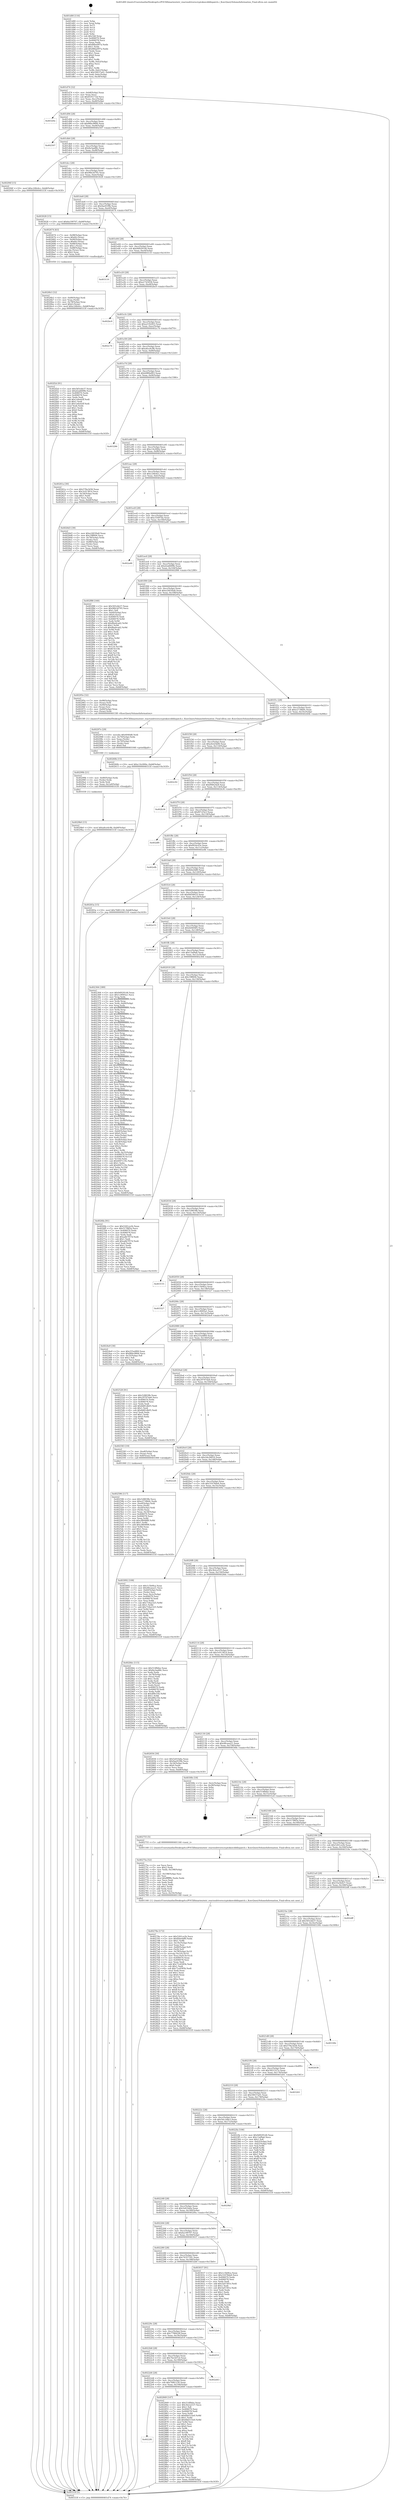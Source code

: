 digraph "0x401d00" {
  label = "0x401d00 (/mnt/c/Users/mathe/Desktop/tcc/POCII/binaries/extr_reactosdriverscryptoksecdddispatch.c_KsecQueryVolumeInformation_Final-ollvm.out::main(0))"
  labelloc = "t"
  node[shape=record]

  Entry [label="",width=0.3,height=0.3,shape=circle,fillcolor=black,style=filled]
  "0x401d74" [label="{
     0x401d74 [32]\l
     | [instrs]\l
     &nbsp;&nbsp;0x401d74 \<+6\>: mov -0xb8(%rbp),%eax\l
     &nbsp;&nbsp;0x401d7a \<+2\>: mov %eax,%ecx\l
     &nbsp;&nbsp;0x401d7c \<+6\>: sub $0x81f5172d,%ecx\l
     &nbsp;&nbsp;0x401d82 \<+6\>: mov %eax,-0xcc(%rbp)\l
     &nbsp;&nbsp;0x401d88 \<+6\>: mov %ecx,-0xd0(%rbp)\l
     &nbsp;&nbsp;0x401d8e \<+6\>: je 000000000040320e \<main+0x150e\>\l
  }"]
  "0x40320e" [label="{
     0x40320e\l
  }", style=dashed]
  "0x401d94" [label="{
     0x401d94 [28]\l
     | [instrs]\l
     &nbsp;&nbsp;0x401d94 \<+5\>: jmp 0000000000401d99 \<main+0x99\>\l
     &nbsp;&nbsp;0x401d99 \<+6\>: mov -0xcc(%rbp),%eax\l
     &nbsp;&nbsp;0x401d9f \<+5\>: sub $0x86bc9806,%eax\l
     &nbsp;&nbsp;0x401da4 \<+6\>: mov %eax,-0xd4(%rbp)\l
     &nbsp;&nbsp;0x401daa \<+6\>: je 0000000000402507 \<main+0x807\>\l
  }"]
  Exit [label="",width=0.3,height=0.3,shape=circle,fillcolor=black,style=filled,peripheries=2]
  "0x402507" [label="{
     0x402507\l
  }", style=dashed]
  "0x401db0" [label="{
     0x401db0 [28]\l
     | [instrs]\l
     &nbsp;&nbsp;0x401db0 \<+5\>: jmp 0000000000401db5 \<main+0xb5\>\l
     &nbsp;&nbsp;0x401db5 \<+6\>: mov -0xcc(%rbp),%eax\l
     &nbsp;&nbsp;0x401dbb \<+5\>: sub $0x8a3aa88c,%eax\l
     &nbsp;&nbsp;0x401dc0 \<+6\>: mov %eax,-0xd8(%rbp)\l
     &nbsp;&nbsp;0x401dc6 \<+6\>: je 000000000040294f \<main+0xc4f\>\l
  }"]
  "0x4029b0" [label="{
     0x4029b0 [15]\l
     | [instrs]\l
     &nbsp;&nbsp;0x4029b0 \<+10\>: movl $0xa6ce4c9b,-0xb8(%rbp)\l
     &nbsp;&nbsp;0x4029ba \<+5\>: jmp 000000000040333f \<main+0x163f\>\l
  }"]
  "0x40294f" [label="{
     0x40294f [15]\l
     | [instrs]\l
     &nbsp;&nbsp;0x40294f \<+10\>: movl $0xc24fe4cc,-0xb8(%rbp)\l
     &nbsp;&nbsp;0x402959 \<+5\>: jmp 000000000040333f \<main+0x163f\>\l
  }"]
  "0x401dcc" [label="{
     0x401dcc [28]\l
     | [instrs]\l
     &nbsp;&nbsp;0x401dcc \<+5\>: jmp 0000000000401dd1 \<main+0xd1\>\l
     &nbsp;&nbsp;0x401dd1 \<+6\>: mov -0xcc(%rbp),%eax\l
     &nbsp;&nbsp;0x401dd7 \<+5\>: sub $0x96b3d795,%eax\l
     &nbsp;&nbsp;0x401ddc \<+6\>: mov %eax,-0xdc(%rbp)\l
     &nbsp;&nbsp;0x401de2 \<+6\>: je 0000000000403028 \<main+0x1328\>\l
  }"]
  "0x40299b" [label="{
     0x40299b [21]\l
     | [instrs]\l
     &nbsp;&nbsp;0x40299b \<+4\>: mov -0x80(%rbp),%rdx\l
     &nbsp;&nbsp;0x40299f \<+3\>: mov (%rdx),%rdx\l
     &nbsp;&nbsp;0x4029a2 \<+3\>: mov %rdx,%rdi\l
     &nbsp;&nbsp;0x4029a5 \<+6\>: mov %eax,-0x1a0(%rbp)\l
     &nbsp;&nbsp;0x4029ab \<+5\>: call 0000000000401030 \<free@plt\>\l
     | [calls]\l
     &nbsp;&nbsp;0x401030 \{1\} (unknown)\l
  }"]
  "0x403028" [label="{
     0x403028 [15]\l
     | [instrs]\l
     &nbsp;&nbsp;0x403028 \<+10\>: movl $0x6a199707,-0xb8(%rbp)\l
     &nbsp;&nbsp;0x403032 \<+5\>: jmp 000000000040333f \<main+0x163f\>\l
  }"]
  "0x401de8" [label="{
     0x401de8 [28]\l
     | [instrs]\l
     &nbsp;&nbsp;0x401de8 \<+5\>: jmp 0000000000401ded \<main+0xed\>\l
     &nbsp;&nbsp;0x401ded \<+6\>: mov -0xcc(%rbp),%eax\l
     &nbsp;&nbsp;0x401df3 \<+5\>: sub $0x9ae91f9b,%eax\l
     &nbsp;&nbsp;0x401df8 \<+6\>: mov %eax,-0xe0(%rbp)\l
     &nbsp;&nbsp;0x401dfe \<+6\>: je 0000000000402674 \<main+0x974\>\l
  }"]
  "0x40297e" [label="{
     0x40297e [29]\l
     | [instrs]\l
     &nbsp;&nbsp;0x40297e \<+10\>: movabs $0x4040d6,%rdi\l
     &nbsp;&nbsp;0x402988 \<+4\>: mov -0x70(%rbp),%rdx\l
     &nbsp;&nbsp;0x40298c \<+2\>: mov %eax,(%rdx)\l
     &nbsp;&nbsp;0x40298e \<+4\>: mov -0x70(%rbp),%rdx\l
     &nbsp;&nbsp;0x402992 \<+2\>: mov (%rdx),%esi\l
     &nbsp;&nbsp;0x402994 \<+2\>: mov $0x0,%al\l
     &nbsp;&nbsp;0x402996 \<+5\>: call 0000000000401040 \<printf@plt\>\l
     | [calls]\l
     &nbsp;&nbsp;0x401040 \{1\} (unknown)\l
  }"]
  "0x402674" [label="{
     0x402674 [63]\l
     | [instrs]\l
     &nbsp;&nbsp;0x402674 \<+7\>: mov -0x98(%rbp),%rax\l
     &nbsp;&nbsp;0x40267b \<+7\>: movq $0x64,(%rax)\l
     &nbsp;&nbsp;0x402682 \<+7\>: mov -0x90(%rbp),%rax\l
     &nbsp;&nbsp;0x402689 \<+7\>: movq $0x64,(%rax)\l
     &nbsp;&nbsp;0x402690 \<+7\>: mov -0x88(%rbp),%rax\l
     &nbsp;&nbsp;0x402697 \<+6\>: movl $0x1,(%rax)\l
     &nbsp;&nbsp;0x40269d \<+7\>: mov -0x88(%rbp),%rax\l
     &nbsp;&nbsp;0x4026a4 \<+3\>: movslq (%rax),%rax\l
     &nbsp;&nbsp;0x4026a7 \<+4\>: shl $0x2,%rax\l
     &nbsp;&nbsp;0x4026ab \<+3\>: mov %rax,%rdi\l
     &nbsp;&nbsp;0x4026ae \<+5\>: call 0000000000401050 \<malloc@plt\>\l
     | [calls]\l
     &nbsp;&nbsp;0x401050 \{1\} (unknown)\l
  }"]
  "0x401e04" [label="{
     0x401e04 [28]\l
     | [instrs]\l
     &nbsp;&nbsp;0x401e04 \<+5\>: jmp 0000000000401e09 \<main+0x109\>\l
     &nbsp;&nbsp;0x401e09 \<+6\>: mov -0xcc(%rbp),%eax\l
     &nbsp;&nbsp;0x401e0f \<+5\>: sub $0x9d9291d4,%eax\l
     &nbsp;&nbsp;0x401e14 \<+6\>: mov %eax,-0xe4(%rbp)\l
     &nbsp;&nbsp;0x401e1a \<+6\>: je 0000000000403110 \<main+0x1410\>\l
  }"]
  "0x4022f0" [label="{
     0x4022f0\l
  }", style=dashed]
  "0x403110" [label="{
     0x403110\l
  }", style=dashed]
  "0x401e20" [label="{
     0x401e20 [28]\l
     | [instrs]\l
     &nbsp;&nbsp;0x401e20 \<+5\>: jmp 0000000000401e25 \<main+0x125\>\l
     &nbsp;&nbsp;0x401e25 \<+6\>: mov -0xcc(%rbp),%eax\l
     &nbsp;&nbsp;0x401e2b \<+5\>: sub $0xa17d3436,%eax\l
     &nbsp;&nbsp;0x401e30 \<+6\>: mov %eax,-0xe8(%rbp)\l
     &nbsp;&nbsp;0x401e36 \<+6\>: je 0000000000402bc9 \<main+0xec9\>\l
  }"]
  "0x402849" [label="{
     0x402849 [147]\l
     | [instrs]\l
     &nbsp;&nbsp;0x402849 \<+5\>: mov $0x514fbfee,%eax\l
     &nbsp;&nbsp;0x40284e \<+5\>: mov $0x3b2ce537,%ecx\l
     &nbsp;&nbsp;0x402853 \<+2\>: mov $0x1,%dl\l
     &nbsp;&nbsp;0x402855 \<+7\>: mov 0x406070,%esi\l
     &nbsp;&nbsp;0x40285c \<+7\>: mov 0x406078,%edi\l
     &nbsp;&nbsp;0x402863 \<+3\>: mov %esi,%r8d\l
     &nbsp;&nbsp;0x402866 \<+7\>: sub $0x6bb533e0,%r8d\l
     &nbsp;&nbsp;0x40286d \<+4\>: sub $0x1,%r8d\l
     &nbsp;&nbsp;0x402871 \<+7\>: add $0x6bb533e0,%r8d\l
     &nbsp;&nbsp;0x402878 \<+4\>: imul %r8d,%esi\l
     &nbsp;&nbsp;0x40287c \<+3\>: and $0x1,%esi\l
     &nbsp;&nbsp;0x40287f \<+3\>: cmp $0x0,%esi\l
     &nbsp;&nbsp;0x402882 \<+4\>: sete %r9b\l
     &nbsp;&nbsp;0x402886 \<+3\>: cmp $0xa,%edi\l
     &nbsp;&nbsp;0x402889 \<+4\>: setl %r10b\l
     &nbsp;&nbsp;0x40288d \<+3\>: mov %r9b,%r11b\l
     &nbsp;&nbsp;0x402890 \<+4\>: xor $0xff,%r11b\l
     &nbsp;&nbsp;0x402894 \<+3\>: mov %r10b,%bl\l
     &nbsp;&nbsp;0x402897 \<+3\>: xor $0xff,%bl\l
     &nbsp;&nbsp;0x40289a \<+3\>: xor $0x1,%dl\l
     &nbsp;&nbsp;0x40289d \<+3\>: mov %r11b,%r14b\l
     &nbsp;&nbsp;0x4028a0 \<+4\>: and $0xff,%r14b\l
     &nbsp;&nbsp;0x4028a4 \<+3\>: and %dl,%r9b\l
     &nbsp;&nbsp;0x4028a7 \<+3\>: mov %bl,%r15b\l
     &nbsp;&nbsp;0x4028aa \<+4\>: and $0xff,%r15b\l
     &nbsp;&nbsp;0x4028ae \<+3\>: and %dl,%r10b\l
     &nbsp;&nbsp;0x4028b1 \<+3\>: or %r9b,%r14b\l
     &nbsp;&nbsp;0x4028b4 \<+3\>: or %r10b,%r15b\l
     &nbsp;&nbsp;0x4028b7 \<+3\>: xor %r15b,%r14b\l
     &nbsp;&nbsp;0x4028ba \<+3\>: or %bl,%r11b\l
     &nbsp;&nbsp;0x4028bd \<+4\>: xor $0xff,%r11b\l
     &nbsp;&nbsp;0x4028c1 \<+3\>: or $0x1,%dl\l
     &nbsp;&nbsp;0x4028c4 \<+3\>: and %dl,%r11b\l
     &nbsp;&nbsp;0x4028c7 \<+3\>: or %r11b,%r14b\l
     &nbsp;&nbsp;0x4028ca \<+4\>: test $0x1,%r14b\l
     &nbsp;&nbsp;0x4028ce \<+3\>: cmovne %ecx,%eax\l
     &nbsp;&nbsp;0x4028d1 \<+6\>: mov %eax,-0xb8(%rbp)\l
     &nbsp;&nbsp;0x4028d7 \<+5\>: jmp 000000000040333f \<main+0x163f\>\l
  }"]
  "0x402bc9" [label="{
     0x402bc9\l
  }", style=dashed]
  "0x401e3c" [label="{
     0x401e3c [28]\l
     | [instrs]\l
     &nbsp;&nbsp;0x401e3c \<+5\>: jmp 0000000000401e41 \<main+0x141\>\l
     &nbsp;&nbsp;0x401e41 \<+6\>: mov -0xcc(%rbp),%eax\l
     &nbsp;&nbsp;0x401e47 \<+5\>: sub $0xa219c603,%eax\l
     &nbsp;&nbsp;0x401e4c \<+6\>: mov %eax,-0xec(%rbp)\l
     &nbsp;&nbsp;0x401e52 \<+6\>: je 0000000000402c74 \<main+0xf74\>\l
  }"]
  "0x4022d4" [label="{
     0x4022d4 [28]\l
     | [instrs]\l
     &nbsp;&nbsp;0x4022d4 \<+5\>: jmp 00000000004022d9 \<main+0x5d9\>\l
     &nbsp;&nbsp;0x4022d9 \<+6\>: mov -0xcc(%rbp),%eax\l
     &nbsp;&nbsp;0x4022df \<+5\>: sub $0x7fd81230,%eax\l
     &nbsp;&nbsp;0x4022e4 \<+6\>: mov %eax,-0x194(%rbp)\l
     &nbsp;&nbsp;0x4022ea \<+6\>: je 0000000000402849 \<main+0xb49\>\l
  }"]
  "0x402c74" [label="{
     0x402c74\l
  }", style=dashed]
  "0x401e58" [label="{
     0x401e58 [28]\l
     | [instrs]\l
     &nbsp;&nbsp;0x401e58 \<+5\>: jmp 0000000000401e5d \<main+0x15d\>\l
     &nbsp;&nbsp;0x401e5d \<+6\>: mov -0xcc(%rbp),%eax\l
     &nbsp;&nbsp;0x401e63 \<+5\>: sub $0xa6ce4c9b,%eax\l
     &nbsp;&nbsp;0x401e68 \<+6\>: mov %eax,-0xf0(%rbp)\l
     &nbsp;&nbsp;0x401e6e \<+6\>: je 0000000000402f2d \<main+0x122d\>\l
  }"]
  "0x402d43" [label="{
     0x402d43\l
  }", style=dashed]
  "0x402f2d" [label="{
     0x402f2d [91]\l
     | [instrs]\l
     &nbsp;&nbsp;0x402f2d \<+5\>: mov $0x565cbb37,%eax\l
     &nbsp;&nbsp;0x402f32 \<+5\>: mov $0xd2a6699b,%ecx\l
     &nbsp;&nbsp;0x402f37 \<+7\>: mov 0x406070,%edx\l
     &nbsp;&nbsp;0x402f3e \<+7\>: mov 0x406078,%esi\l
     &nbsp;&nbsp;0x402f45 \<+2\>: mov %edx,%edi\l
     &nbsp;&nbsp;0x402f47 \<+6\>: add $0x1e6edcff,%edi\l
     &nbsp;&nbsp;0x402f4d \<+3\>: sub $0x1,%edi\l
     &nbsp;&nbsp;0x402f50 \<+6\>: sub $0x1e6edcff,%edi\l
     &nbsp;&nbsp;0x402f56 \<+3\>: imul %edi,%edx\l
     &nbsp;&nbsp;0x402f59 \<+3\>: and $0x1,%edx\l
     &nbsp;&nbsp;0x402f5c \<+3\>: cmp $0x0,%edx\l
     &nbsp;&nbsp;0x402f5f \<+4\>: sete %r8b\l
     &nbsp;&nbsp;0x402f63 \<+3\>: cmp $0xa,%esi\l
     &nbsp;&nbsp;0x402f66 \<+4\>: setl %r9b\l
     &nbsp;&nbsp;0x402f6a \<+3\>: mov %r8b,%r10b\l
     &nbsp;&nbsp;0x402f6d \<+3\>: and %r9b,%r10b\l
     &nbsp;&nbsp;0x402f70 \<+3\>: xor %r9b,%r8b\l
     &nbsp;&nbsp;0x402f73 \<+3\>: or %r8b,%r10b\l
     &nbsp;&nbsp;0x402f76 \<+4\>: test $0x1,%r10b\l
     &nbsp;&nbsp;0x402f7a \<+3\>: cmovne %ecx,%eax\l
     &nbsp;&nbsp;0x402f7d \<+6\>: mov %eax,-0xb8(%rbp)\l
     &nbsp;&nbsp;0x402f83 \<+5\>: jmp 000000000040333f \<main+0x163f\>\l
  }"]
  "0x401e74" [label="{
     0x401e74 [28]\l
     | [instrs]\l
     &nbsp;&nbsp;0x401e74 \<+5\>: jmp 0000000000401e79 \<main+0x179\>\l
     &nbsp;&nbsp;0x401e79 \<+6\>: mov -0xcc(%rbp),%eax\l
     &nbsp;&nbsp;0x401e7f \<+5\>: sub $0xb989a903,%eax\l
     &nbsp;&nbsp;0x401e84 \<+6\>: mov %eax,-0xf4(%rbp)\l
     &nbsp;&nbsp;0x401e8a \<+6\>: je 0000000000403286 \<main+0x1586\>\l
  }"]
  "0x4022b8" [label="{
     0x4022b8 [28]\l
     | [instrs]\l
     &nbsp;&nbsp;0x4022b8 \<+5\>: jmp 00000000004022bd \<main+0x5bd\>\l
     &nbsp;&nbsp;0x4022bd \<+6\>: mov -0xcc(%rbp),%eax\l
     &nbsp;&nbsp;0x4022c3 \<+5\>: sub $0x7be3d7cd,%eax\l
     &nbsp;&nbsp;0x4022c8 \<+6\>: mov %eax,-0x190(%rbp)\l
     &nbsp;&nbsp;0x4022ce \<+6\>: je 0000000000402d43 \<main+0x1043\>\l
  }"]
  "0x403286" [label="{
     0x403286\l
  }", style=dashed]
  "0x401e90" [label="{
     0x401e90 [28]\l
     | [instrs]\l
     &nbsp;&nbsp;0x401e90 \<+5\>: jmp 0000000000401e95 \<main+0x195\>\l
     &nbsp;&nbsp;0x401e95 \<+6\>: mov -0xcc(%rbp),%eax\l
     &nbsp;&nbsp;0x401e9b \<+5\>: sub $0xc14c000e,%eax\l
     &nbsp;&nbsp;0x401ea0 \<+6\>: mov %eax,-0xf8(%rbp)\l
     &nbsp;&nbsp;0x401ea6 \<+6\>: je 000000000040261a \<main+0x91a\>\l
  }"]
  "0x402f19" [label="{
     0x402f19\l
  }", style=dashed]
  "0x40261a" [label="{
     0x40261a [30]\l
     | [instrs]\l
     &nbsp;&nbsp;0x40261a \<+5\>: mov $0x578a3d36,%eax\l
     &nbsp;&nbsp;0x40261f \<+5\>: mov $0x3c013814,%ecx\l
     &nbsp;&nbsp;0x402624 \<+3\>: mov -0x34(%rbp),%edx\l
     &nbsp;&nbsp;0x402627 \<+3\>: cmp $0x1,%edx\l
     &nbsp;&nbsp;0x40262a \<+3\>: cmovl %ecx,%eax\l
     &nbsp;&nbsp;0x40262d \<+6\>: mov %eax,-0xb8(%rbp)\l
     &nbsp;&nbsp;0x402633 \<+5\>: jmp 000000000040333f \<main+0x163f\>\l
  }"]
  "0x401eac" [label="{
     0x401eac [28]\l
     | [instrs]\l
     &nbsp;&nbsp;0x401eac \<+5\>: jmp 0000000000401eb1 \<main+0x1b1\>\l
     &nbsp;&nbsp;0x401eb1 \<+6\>: mov -0xcc(%rbp),%eax\l
     &nbsp;&nbsp;0x401eb7 \<+5\>: sub $0xc24fe4cc,%eax\l
     &nbsp;&nbsp;0x401ebc \<+6\>: mov %eax,-0xfc(%rbp)\l
     &nbsp;&nbsp;0x401ec2 \<+6\>: je 00000000004026d3 \<main+0x9d3\>\l
  }"]
  "0x40229c" [label="{
     0x40229c [28]\l
     | [instrs]\l
     &nbsp;&nbsp;0x40229c \<+5\>: jmp 00000000004022a1 \<main+0x5a1\>\l
     &nbsp;&nbsp;0x4022a1 \<+6\>: mov -0xcc(%rbp),%eax\l
     &nbsp;&nbsp;0x4022a7 \<+5\>: sub $0x7798424f,%eax\l
     &nbsp;&nbsp;0x4022ac \<+6\>: mov %eax,-0x18c(%rbp)\l
     &nbsp;&nbsp;0x4022b2 \<+6\>: je 0000000000402f19 \<main+0x1219\>\l
  }"]
  "0x4026d3" [label="{
     0x4026d3 [39]\l
     | [instrs]\l
     &nbsp;&nbsp;0x4026d3 \<+5\>: mov $0xe24030a8,%eax\l
     &nbsp;&nbsp;0x4026d8 \<+5\>: mov $0x19ff494,%ecx\l
     &nbsp;&nbsp;0x4026dd \<+4\>: mov -0x78(%rbp),%rdx\l
     &nbsp;&nbsp;0x4026e1 \<+2\>: mov (%rdx),%esi\l
     &nbsp;&nbsp;0x4026e3 \<+7\>: mov -0x88(%rbp),%rdx\l
     &nbsp;&nbsp;0x4026ea \<+2\>: cmp (%rdx),%esi\l
     &nbsp;&nbsp;0x4026ec \<+3\>: cmovl %ecx,%eax\l
     &nbsp;&nbsp;0x4026ef \<+6\>: mov %eax,-0xb8(%rbp)\l
     &nbsp;&nbsp;0x4026f5 \<+5\>: jmp 000000000040333f \<main+0x163f\>\l
  }"]
  "0x401ec8" [label="{
     0x401ec8 [28]\l
     | [instrs]\l
     &nbsp;&nbsp;0x401ec8 \<+5\>: jmp 0000000000401ecd \<main+0x1cd\>\l
     &nbsp;&nbsp;0x401ecd \<+6\>: mov -0xcc(%rbp),%eax\l
     &nbsp;&nbsp;0x401ed3 \<+5\>: sub $0xc550f7da,%eax\l
     &nbsp;&nbsp;0x401ed8 \<+6\>: mov %eax,-0x100(%rbp)\l
     &nbsp;&nbsp;0x401ede \<+6\>: je 0000000000402a48 \<main+0xd48\>\l
  }"]
  "0x4032b0" [label="{
     0x4032b0\l
  }", style=dashed]
  "0x402a48" [label="{
     0x402a48\l
  }", style=dashed]
  "0x401ee4" [label="{
     0x401ee4 [28]\l
     | [instrs]\l
     &nbsp;&nbsp;0x401ee4 \<+5\>: jmp 0000000000401ee9 \<main+0x1e9\>\l
     &nbsp;&nbsp;0x401ee9 \<+6\>: mov -0xcc(%rbp),%eax\l
     &nbsp;&nbsp;0x401eef \<+5\>: sub $0xd2a6699b,%eax\l
     &nbsp;&nbsp;0x401ef4 \<+6\>: mov %eax,-0x104(%rbp)\l
     &nbsp;&nbsp;0x401efa \<+6\>: je 0000000000402f88 \<main+0x1288\>\l
  }"]
  "0x402280" [label="{
     0x402280 [28]\l
     | [instrs]\l
     &nbsp;&nbsp;0x402280 \<+5\>: jmp 0000000000402285 \<main+0x585\>\l
     &nbsp;&nbsp;0x402285 \<+6\>: mov -0xcc(%rbp),%eax\l
     &nbsp;&nbsp;0x40228b \<+5\>: sub $0x74357181,%eax\l
     &nbsp;&nbsp;0x402290 \<+6\>: mov %eax,-0x188(%rbp)\l
     &nbsp;&nbsp;0x402296 \<+6\>: je 00000000004032b0 \<main+0x15b0\>\l
  }"]
  "0x402f88" [label="{
     0x402f88 [160]\l
     | [instrs]\l
     &nbsp;&nbsp;0x402f88 \<+5\>: mov $0x565cbb37,%eax\l
     &nbsp;&nbsp;0x402f8d \<+5\>: mov $0x96b3d795,%ecx\l
     &nbsp;&nbsp;0x402f92 \<+2\>: mov $0x1,%dl\l
     &nbsp;&nbsp;0x402f94 \<+7\>: mov -0xb0(%rbp),%rsi\l
     &nbsp;&nbsp;0x402f9b \<+6\>: movl $0x0,(%rsi)\l
     &nbsp;&nbsp;0x402fa1 \<+7\>: mov 0x406070,%edi\l
     &nbsp;&nbsp;0x402fa8 \<+8\>: mov 0x406078,%r8d\l
     &nbsp;&nbsp;0x402fb0 \<+3\>: mov %edi,%r9d\l
     &nbsp;&nbsp;0x402fb3 \<+7\>: add $0x8ba4cad2,%r9d\l
     &nbsp;&nbsp;0x402fba \<+4\>: sub $0x1,%r9d\l
     &nbsp;&nbsp;0x402fbe \<+7\>: sub $0x8ba4cad2,%r9d\l
     &nbsp;&nbsp;0x402fc5 \<+4\>: imul %r9d,%edi\l
     &nbsp;&nbsp;0x402fc9 \<+3\>: and $0x1,%edi\l
     &nbsp;&nbsp;0x402fcc \<+3\>: cmp $0x0,%edi\l
     &nbsp;&nbsp;0x402fcf \<+4\>: sete %r10b\l
     &nbsp;&nbsp;0x402fd3 \<+4\>: cmp $0xa,%r8d\l
     &nbsp;&nbsp;0x402fd7 \<+4\>: setl %r11b\l
     &nbsp;&nbsp;0x402fdb \<+3\>: mov %r10b,%bl\l
     &nbsp;&nbsp;0x402fde \<+3\>: xor $0xff,%bl\l
     &nbsp;&nbsp;0x402fe1 \<+3\>: mov %r11b,%r14b\l
     &nbsp;&nbsp;0x402fe4 \<+4\>: xor $0xff,%r14b\l
     &nbsp;&nbsp;0x402fe8 \<+3\>: xor $0x1,%dl\l
     &nbsp;&nbsp;0x402feb \<+3\>: mov %bl,%r15b\l
     &nbsp;&nbsp;0x402fee \<+4\>: and $0xff,%r15b\l
     &nbsp;&nbsp;0x402ff2 \<+3\>: and %dl,%r10b\l
     &nbsp;&nbsp;0x402ff5 \<+3\>: mov %r14b,%r12b\l
     &nbsp;&nbsp;0x402ff8 \<+4\>: and $0xff,%r12b\l
     &nbsp;&nbsp;0x402ffc \<+3\>: and %dl,%r11b\l
     &nbsp;&nbsp;0x402fff \<+3\>: or %r10b,%r15b\l
     &nbsp;&nbsp;0x403002 \<+3\>: or %r11b,%r12b\l
     &nbsp;&nbsp;0x403005 \<+3\>: xor %r12b,%r15b\l
     &nbsp;&nbsp;0x403008 \<+3\>: or %r14b,%bl\l
     &nbsp;&nbsp;0x40300b \<+3\>: xor $0xff,%bl\l
     &nbsp;&nbsp;0x40300e \<+3\>: or $0x1,%dl\l
     &nbsp;&nbsp;0x403011 \<+2\>: and %dl,%bl\l
     &nbsp;&nbsp;0x403013 \<+3\>: or %bl,%r15b\l
     &nbsp;&nbsp;0x403016 \<+4\>: test $0x1,%r15b\l
     &nbsp;&nbsp;0x40301a \<+3\>: cmovne %ecx,%eax\l
     &nbsp;&nbsp;0x40301d \<+6\>: mov %eax,-0xb8(%rbp)\l
     &nbsp;&nbsp;0x403023 \<+5\>: jmp 000000000040333f \<main+0x163f\>\l
  }"]
  "0x401f00" [label="{
     0x401f00 [28]\l
     | [instrs]\l
     &nbsp;&nbsp;0x401f00 \<+5\>: jmp 0000000000401f05 \<main+0x205\>\l
     &nbsp;&nbsp;0x401f05 \<+6\>: mov -0xcc(%rbp),%eax\l
     &nbsp;&nbsp;0x401f0b \<+5\>: sub $0xe24030a8,%eax\l
     &nbsp;&nbsp;0x401f10 \<+6\>: mov %eax,-0x108(%rbp)\l
     &nbsp;&nbsp;0x401f16 \<+6\>: je 000000000040295e \<main+0xc5e\>\l
  }"]
  "0x403037" [label="{
     0x403037 [91]\l
     | [instrs]\l
     &nbsp;&nbsp;0x403037 \<+5\>: mov $0x1c5b0fca,%eax\l
     &nbsp;&nbsp;0x40303c \<+5\>: mov $0x31678de6,%ecx\l
     &nbsp;&nbsp;0x403041 \<+7\>: mov 0x406070,%edx\l
     &nbsp;&nbsp;0x403048 \<+7\>: mov 0x406078,%esi\l
     &nbsp;&nbsp;0x40304f \<+2\>: mov %edx,%edi\l
     &nbsp;&nbsp;0x403051 \<+6\>: add $0x5af1581e,%edi\l
     &nbsp;&nbsp;0x403057 \<+3\>: sub $0x1,%edi\l
     &nbsp;&nbsp;0x40305a \<+6\>: sub $0x5af1581e,%edi\l
     &nbsp;&nbsp;0x403060 \<+3\>: imul %edi,%edx\l
     &nbsp;&nbsp;0x403063 \<+3\>: and $0x1,%edx\l
     &nbsp;&nbsp;0x403066 \<+3\>: cmp $0x0,%edx\l
     &nbsp;&nbsp;0x403069 \<+4\>: sete %r8b\l
     &nbsp;&nbsp;0x40306d \<+3\>: cmp $0xa,%esi\l
     &nbsp;&nbsp;0x403070 \<+4\>: setl %r9b\l
     &nbsp;&nbsp;0x403074 \<+3\>: mov %r8b,%r10b\l
     &nbsp;&nbsp;0x403077 \<+3\>: and %r9b,%r10b\l
     &nbsp;&nbsp;0x40307a \<+3\>: xor %r9b,%r8b\l
     &nbsp;&nbsp;0x40307d \<+3\>: or %r8b,%r10b\l
     &nbsp;&nbsp;0x403080 \<+4\>: test $0x1,%r10b\l
     &nbsp;&nbsp;0x403084 \<+3\>: cmovne %ecx,%eax\l
     &nbsp;&nbsp;0x403087 \<+6\>: mov %eax,-0xb8(%rbp)\l
     &nbsp;&nbsp;0x40308d \<+5\>: jmp 000000000040333f \<main+0x163f\>\l
  }"]
  "0x40295e" [label="{
     0x40295e [32]\l
     | [instrs]\l
     &nbsp;&nbsp;0x40295e \<+7\>: mov -0x98(%rbp),%rax\l
     &nbsp;&nbsp;0x402965 \<+3\>: mov (%rax),%rdi\l
     &nbsp;&nbsp;0x402968 \<+7\>: mov -0x90(%rbp),%rax\l
     &nbsp;&nbsp;0x40296f \<+3\>: mov (%rax),%rsi\l
     &nbsp;&nbsp;0x402972 \<+4\>: mov -0x80(%rbp),%rax\l
     &nbsp;&nbsp;0x402976 \<+3\>: mov (%rax),%rdx\l
     &nbsp;&nbsp;0x402979 \<+5\>: call 00000000004015f0 \<KsecQueryVolumeInformation\>\l
     | [calls]\l
     &nbsp;&nbsp;0x4015f0 \{1\} (/mnt/c/Users/mathe/Desktop/tcc/POCII/binaries/extr_reactosdriverscryptoksecdddispatch.c_KsecQueryVolumeInformation_Final-ollvm.out::KsecQueryVolumeInformation)\l
  }"]
  "0x401f1c" [label="{
     0x401f1c [28]\l
     | [instrs]\l
     &nbsp;&nbsp;0x401f1c \<+5\>: jmp 0000000000401f21 \<main+0x221\>\l
     &nbsp;&nbsp;0x401f21 \<+6\>: mov -0xcc(%rbp),%eax\l
     &nbsp;&nbsp;0x401f27 \<+5\>: sub $0xe2738b9c,%eax\l
     &nbsp;&nbsp;0x401f2c \<+6\>: mov %eax,-0x10c(%rbp)\l
     &nbsp;&nbsp;0x401f32 \<+6\>: je 000000000040260b \<main+0x90b\>\l
  }"]
  "0x402264" [label="{
     0x402264 [28]\l
     | [instrs]\l
     &nbsp;&nbsp;0x402264 \<+5\>: jmp 0000000000402269 \<main+0x569\>\l
     &nbsp;&nbsp;0x402269 \<+6\>: mov -0xcc(%rbp),%eax\l
     &nbsp;&nbsp;0x40226f \<+5\>: sub $0x6a199707,%eax\l
     &nbsp;&nbsp;0x402274 \<+6\>: mov %eax,-0x184(%rbp)\l
     &nbsp;&nbsp;0x40227a \<+6\>: je 0000000000403037 \<main+0x1337\>\l
  }"]
  "0x40260b" [label="{
     0x40260b [15]\l
     | [instrs]\l
     &nbsp;&nbsp;0x40260b \<+10\>: movl $0xc14c000e,-0xb8(%rbp)\l
     &nbsp;&nbsp;0x402615 \<+5\>: jmp 000000000040333f \<main+0x163f\>\l
  }"]
  "0x401f38" [label="{
     0x401f38 [28]\l
     | [instrs]\l
     &nbsp;&nbsp;0x401f38 \<+5\>: jmp 0000000000401f3d \<main+0x23d\>\l
     &nbsp;&nbsp;0x401f3d \<+6\>: mov -0xcc(%rbp),%eax\l
     &nbsp;&nbsp;0x401f43 \<+5\>: sub $0xe6cb5b06,%eax\l
     &nbsp;&nbsp;0x401f48 \<+6\>: mov %eax,-0x110(%rbp)\l
     &nbsp;&nbsp;0x401f4e \<+6\>: je 0000000000402c92 \<main+0xf92\>\l
  }"]
  "0x402f0a" [label="{
     0x402f0a\l
  }", style=dashed]
  "0x402c92" [label="{
     0x402c92\l
  }", style=dashed]
  "0x401f54" [label="{
     0x401f54 [28]\l
     | [instrs]\l
     &nbsp;&nbsp;0x401f54 \<+5\>: jmp 0000000000401f59 \<main+0x259\>\l
     &nbsp;&nbsp;0x401f59 \<+6\>: mov -0xcc(%rbp),%eax\l
     &nbsp;&nbsp;0x401f5f \<+5\>: sub $0xf06624e8,%eax\l
     &nbsp;&nbsp;0x401f64 \<+6\>: mov %eax,-0x114(%rbp)\l
     &nbsp;&nbsp;0x401f6a \<+6\>: je 0000000000402b36 \<main+0xe36\>\l
  }"]
  "0x402248" [label="{
     0x402248 [28]\l
     | [instrs]\l
     &nbsp;&nbsp;0x402248 \<+5\>: jmp 000000000040224d \<main+0x54d\>\l
     &nbsp;&nbsp;0x40224d \<+6\>: mov -0xcc(%rbp),%eax\l
     &nbsp;&nbsp;0x402253 \<+5\>: sub $0x5e61fa6a,%eax\l
     &nbsp;&nbsp;0x402258 \<+6\>: mov %eax,-0x180(%rbp)\l
     &nbsp;&nbsp;0x40225e \<+6\>: je 0000000000402f0a \<main+0x120a\>\l
  }"]
  "0x402b36" [label="{
     0x402b36\l
  }", style=dashed]
  "0x401f70" [label="{
     0x401f70 [28]\l
     | [instrs]\l
     &nbsp;&nbsp;0x401f70 \<+5\>: jmp 0000000000401f75 \<main+0x275\>\l
     &nbsp;&nbsp;0x401f75 \<+6\>: mov -0xcc(%rbp),%eax\l
     &nbsp;&nbsp;0x401f7b \<+5\>: sub $0xf67cf3e3,%eax\l
     &nbsp;&nbsp;0x401f80 \<+6\>: mov %eax,-0x118(%rbp)\l
     &nbsp;&nbsp;0x401f86 \<+6\>: je 0000000000402df0 \<main+0x10f0\>\l
  }"]
  "0x4029bf" [label="{
     0x4029bf\l
  }", style=dashed]
  "0x402df0" [label="{
     0x402df0\l
  }", style=dashed]
  "0x401f8c" [label="{
     0x401f8c [28]\l
     | [instrs]\l
     &nbsp;&nbsp;0x401f8c \<+5\>: jmp 0000000000401f91 \<main+0x291\>\l
     &nbsp;&nbsp;0x401f91 \<+6\>: mov -0xcc(%rbp),%eax\l
     &nbsp;&nbsp;0x401f97 \<+5\>: sub $0xf924c03e,%eax\l
     &nbsp;&nbsp;0x401f9c \<+6\>: mov %eax,-0x11c(%rbp)\l
     &nbsp;&nbsp;0x401fa2 \<+6\>: je 0000000000402efb \<main+0x11fb\>\l
  }"]
  "0x40278e" [label="{
     0x40278e [172]\l
     | [instrs]\l
     &nbsp;&nbsp;0x40278e \<+5\>: mov $0x5261ce2b,%ecx\l
     &nbsp;&nbsp;0x402793 \<+5\>: mov $0xfb4e0df0,%edx\l
     &nbsp;&nbsp;0x402798 \<+3\>: mov $0x1,%r8b\l
     &nbsp;&nbsp;0x40279b \<+6\>: mov -0x19c(%rbp),%esi\l
     &nbsp;&nbsp;0x4027a1 \<+3\>: imul %eax,%esi\l
     &nbsp;&nbsp;0x4027a4 \<+4\>: mov -0x80(%rbp),%r9\l
     &nbsp;&nbsp;0x4027a8 \<+3\>: mov (%r9),%r9\l
     &nbsp;&nbsp;0x4027ab \<+4\>: mov -0x78(%rbp),%r10\l
     &nbsp;&nbsp;0x4027af \<+3\>: movslq (%r10),%r10\l
     &nbsp;&nbsp;0x4027b2 \<+4\>: mov %esi,(%r9,%r10,4)\l
     &nbsp;&nbsp;0x4027b6 \<+7\>: mov 0x406070,%eax\l
     &nbsp;&nbsp;0x4027bd \<+7\>: mov 0x406078,%esi\l
     &nbsp;&nbsp;0x4027c4 \<+2\>: mov %eax,%edi\l
     &nbsp;&nbsp;0x4027c6 \<+6\>: add $0x71e4585b,%edi\l
     &nbsp;&nbsp;0x4027cc \<+3\>: sub $0x1,%edi\l
     &nbsp;&nbsp;0x4027cf \<+6\>: sub $0x71e4585b,%edi\l
     &nbsp;&nbsp;0x4027d5 \<+3\>: imul %edi,%eax\l
     &nbsp;&nbsp;0x4027d8 \<+3\>: and $0x1,%eax\l
     &nbsp;&nbsp;0x4027db \<+3\>: cmp $0x0,%eax\l
     &nbsp;&nbsp;0x4027de \<+4\>: sete %r11b\l
     &nbsp;&nbsp;0x4027e2 \<+3\>: cmp $0xa,%esi\l
     &nbsp;&nbsp;0x4027e5 \<+3\>: setl %bl\l
     &nbsp;&nbsp;0x4027e8 \<+3\>: mov %r11b,%r14b\l
     &nbsp;&nbsp;0x4027eb \<+4\>: xor $0xff,%r14b\l
     &nbsp;&nbsp;0x4027ef \<+3\>: mov %bl,%r15b\l
     &nbsp;&nbsp;0x4027f2 \<+4\>: xor $0xff,%r15b\l
     &nbsp;&nbsp;0x4027f6 \<+4\>: xor $0x0,%r8b\l
     &nbsp;&nbsp;0x4027fa \<+3\>: mov %r14b,%r12b\l
     &nbsp;&nbsp;0x4027fd \<+4\>: and $0x0,%r12b\l
     &nbsp;&nbsp;0x402801 \<+3\>: and %r8b,%r11b\l
     &nbsp;&nbsp;0x402804 \<+3\>: mov %r15b,%r13b\l
     &nbsp;&nbsp;0x402807 \<+4\>: and $0x0,%r13b\l
     &nbsp;&nbsp;0x40280b \<+3\>: and %r8b,%bl\l
     &nbsp;&nbsp;0x40280e \<+3\>: or %r11b,%r12b\l
     &nbsp;&nbsp;0x402811 \<+3\>: or %bl,%r13b\l
     &nbsp;&nbsp;0x402814 \<+3\>: xor %r13b,%r12b\l
     &nbsp;&nbsp;0x402817 \<+3\>: or %r15b,%r14b\l
     &nbsp;&nbsp;0x40281a \<+4\>: xor $0xff,%r14b\l
     &nbsp;&nbsp;0x40281e \<+4\>: or $0x0,%r8b\l
     &nbsp;&nbsp;0x402822 \<+3\>: and %r8b,%r14b\l
     &nbsp;&nbsp;0x402825 \<+3\>: or %r14b,%r12b\l
     &nbsp;&nbsp;0x402828 \<+4\>: test $0x1,%r12b\l
     &nbsp;&nbsp;0x40282c \<+3\>: cmovne %edx,%ecx\l
     &nbsp;&nbsp;0x40282f \<+6\>: mov %ecx,-0xb8(%rbp)\l
     &nbsp;&nbsp;0x402835 \<+5\>: jmp 000000000040333f \<main+0x163f\>\l
  }"]
  "0x402efb" [label="{
     0x402efb\l
  }", style=dashed]
  "0x401fa8" [label="{
     0x401fa8 [28]\l
     | [instrs]\l
     &nbsp;&nbsp;0x401fa8 \<+5\>: jmp 0000000000401fad \<main+0x2ad\>\l
     &nbsp;&nbsp;0x401fad \<+6\>: mov -0xcc(%rbp),%eax\l
     &nbsp;&nbsp;0x401fb3 \<+5\>: sub $0xfb4e0df0,%eax\l
     &nbsp;&nbsp;0x401fb8 \<+6\>: mov %eax,-0x120(%rbp)\l
     &nbsp;&nbsp;0x401fbe \<+6\>: je 000000000040283a \<main+0xb3a\>\l
  }"]
  "0x40275a" [label="{
     0x40275a [52]\l
     | [instrs]\l
     &nbsp;&nbsp;0x40275a \<+2\>: xor %ecx,%ecx\l
     &nbsp;&nbsp;0x40275c \<+5\>: mov $0x2,%edx\l
     &nbsp;&nbsp;0x402761 \<+6\>: mov %edx,-0x198(%rbp)\l
     &nbsp;&nbsp;0x402767 \<+1\>: cltd\l
     &nbsp;&nbsp;0x402768 \<+6\>: mov -0x198(%rbp),%esi\l
     &nbsp;&nbsp;0x40276e \<+2\>: idiv %esi\l
     &nbsp;&nbsp;0x402770 \<+6\>: imul $0xfffffffe,%edx,%edx\l
     &nbsp;&nbsp;0x402776 \<+2\>: mov %ecx,%edi\l
     &nbsp;&nbsp;0x402778 \<+2\>: sub %edx,%edi\l
     &nbsp;&nbsp;0x40277a \<+2\>: mov %ecx,%edx\l
     &nbsp;&nbsp;0x40277c \<+3\>: sub $0x1,%edx\l
     &nbsp;&nbsp;0x40277f \<+2\>: add %edx,%edi\l
     &nbsp;&nbsp;0x402781 \<+2\>: sub %edi,%ecx\l
     &nbsp;&nbsp;0x402783 \<+6\>: mov %ecx,-0x19c(%rbp)\l
     &nbsp;&nbsp;0x402789 \<+5\>: call 0000000000401160 \<next_i\>\l
     | [calls]\l
     &nbsp;&nbsp;0x401160 \{1\} (/mnt/c/Users/mathe/Desktop/tcc/POCII/binaries/extr_reactosdriverscryptoksecdddispatch.c_KsecQueryVolumeInformation_Final-ollvm.out::next_i)\l
  }"]
  "0x40283a" [label="{
     0x40283a [15]\l
     | [instrs]\l
     &nbsp;&nbsp;0x40283a \<+10\>: movl $0x7fd81230,-0xb8(%rbp)\l
     &nbsp;&nbsp;0x402844 \<+5\>: jmp 000000000040333f \<main+0x163f\>\l
  }"]
  "0x401fc4" [label="{
     0x401fc4 [28]\l
     | [instrs]\l
     &nbsp;&nbsp;0x401fc4 \<+5\>: jmp 0000000000401fc9 \<main+0x2c9\>\l
     &nbsp;&nbsp;0x401fc9 \<+6\>: mov -0xcc(%rbp),%eax\l
     &nbsp;&nbsp;0x401fcf \<+5\>: sub $0xfdd56614,%eax\l
     &nbsp;&nbsp;0x401fd4 \<+6\>: mov %eax,-0x124(%rbp)\l
     &nbsp;&nbsp;0x401fda \<+6\>: je 0000000000402e55 \<main+0x1155\>\l
  }"]
  "0x4026b3" [label="{
     0x4026b3 [32]\l
     | [instrs]\l
     &nbsp;&nbsp;0x4026b3 \<+4\>: mov -0x80(%rbp),%rdi\l
     &nbsp;&nbsp;0x4026b7 \<+3\>: mov %rax,(%rdi)\l
     &nbsp;&nbsp;0x4026ba \<+4\>: mov -0x78(%rbp),%rax\l
     &nbsp;&nbsp;0x4026be \<+6\>: movl $0x0,(%rax)\l
     &nbsp;&nbsp;0x4026c4 \<+10\>: movl $0xc24fe4cc,-0xb8(%rbp)\l
     &nbsp;&nbsp;0x4026ce \<+5\>: jmp 000000000040333f \<main+0x163f\>\l
  }"]
  "0x402e55" [label="{
     0x402e55\l
  }", style=dashed]
  "0x401fe0" [label="{
     0x401fe0 [28]\l
     | [instrs]\l
     &nbsp;&nbsp;0x401fe0 \<+5\>: jmp 0000000000401fe5 \<main+0x2e5\>\l
     &nbsp;&nbsp;0x401fe5 \<+6\>: mov -0xcc(%rbp),%eax\l
     &nbsp;&nbsp;0x401feb \<+5\>: sub $0xfe6404f5,%eax\l
     &nbsp;&nbsp;0x401ff0 \<+6\>: mov %eax,-0x128(%rbp)\l
     &nbsp;&nbsp;0x401ff6 \<+6\>: je 0000000000402b27 \<main+0xe27\>\l
  }"]
  "0x402596" [label="{
     0x402596 [117]\l
     | [instrs]\l
     &nbsp;&nbsp;0x402596 \<+5\>: mov $0x528839b,%ecx\l
     &nbsp;&nbsp;0x40259b \<+5\>: mov $0xe2738b9c,%edx\l
     &nbsp;&nbsp;0x4025a0 \<+7\>: mov -0xa0(%rbp),%rdi\l
     &nbsp;&nbsp;0x4025a7 \<+2\>: mov %eax,(%rdi)\l
     &nbsp;&nbsp;0x4025a9 \<+7\>: mov -0xa0(%rbp),%rdi\l
     &nbsp;&nbsp;0x4025b0 \<+2\>: mov (%rdi),%eax\l
     &nbsp;&nbsp;0x4025b2 \<+3\>: mov %eax,-0x34(%rbp)\l
     &nbsp;&nbsp;0x4025b5 \<+7\>: mov 0x406070,%eax\l
     &nbsp;&nbsp;0x4025bc \<+7\>: mov 0x406078,%esi\l
     &nbsp;&nbsp;0x4025c3 \<+3\>: mov %eax,%r8d\l
     &nbsp;&nbsp;0x4025c6 \<+7\>: sub $0xcf8048f8,%r8d\l
     &nbsp;&nbsp;0x4025cd \<+4\>: sub $0x1,%r8d\l
     &nbsp;&nbsp;0x4025d1 \<+7\>: add $0xcf8048f8,%r8d\l
     &nbsp;&nbsp;0x4025d8 \<+4\>: imul %r8d,%eax\l
     &nbsp;&nbsp;0x4025dc \<+3\>: and $0x1,%eax\l
     &nbsp;&nbsp;0x4025df \<+3\>: cmp $0x0,%eax\l
     &nbsp;&nbsp;0x4025e2 \<+4\>: sete %r9b\l
     &nbsp;&nbsp;0x4025e6 \<+3\>: cmp $0xa,%esi\l
     &nbsp;&nbsp;0x4025e9 \<+4\>: setl %r10b\l
     &nbsp;&nbsp;0x4025ed \<+3\>: mov %r9b,%r11b\l
     &nbsp;&nbsp;0x4025f0 \<+3\>: and %r10b,%r11b\l
     &nbsp;&nbsp;0x4025f3 \<+3\>: xor %r10b,%r9b\l
     &nbsp;&nbsp;0x4025f6 \<+3\>: or %r9b,%r11b\l
     &nbsp;&nbsp;0x4025f9 \<+4\>: test $0x1,%r11b\l
     &nbsp;&nbsp;0x4025fd \<+3\>: cmovne %edx,%ecx\l
     &nbsp;&nbsp;0x402600 \<+6\>: mov %ecx,-0xb8(%rbp)\l
     &nbsp;&nbsp;0x402606 \<+5\>: jmp 000000000040333f \<main+0x163f\>\l
  }"]
  "0x402b27" [label="{
     0x402b27\l
  }", style=dashed]
  "0x401ffc" [label="{
     0x401ffc [28]\l
     | [instrs]\l
     &nbsp;&nbsp;0x401ffc \<+5\>: jmp 0000000000402001 \<main+0x301\>\l
     &nbsp;&nbsp;0x402001 \<+6\>: mov -0xcc(%rbp),%eax\l
     &nbsp;&nbsp;0x402007 \<+5\>: sub $0x13af9a6,%eax\l
     &nbsp;&nbsp;0x40200c \<+6\>: mov %eax,-0x12c(%rbp)\l
     &nbsp;&nbsp;0x402012 \<+6\>: je 0000000000402364 \<main+0x664\>\l
  }"]
  "0x401d00" [label="{
     0x401d00 [116]\l
     | [instrs]\l
     &nbsp;&nbsp;0x401d00 \<+1\>: push %rbp\l
     &nbsp;&nbsp;0x401d01 \<+3\>: mov %rsp,%rbp\l
     &nbsp;&nbsp;0x401d04 \<+2\>: push %r15\l
     &nbsp;&nbsp;0x401d06 \<+2\>: push %r14\l
     &nbsp;&nbsp;0x401d08 \<+2\>: push %r13\l
     &nbsp;&nbsp;0x401d0a \<+2\>: push %r12\l
     &nbsp;&nbsp;0x401d0c \<+1\>: push %rbx\l
     &nbsp;&nbsp;0x401d0d \<+7\>: sub $0x1b8,%rsp\l
     &nbsp;&nbsp;0x401d14 \<+7\>: mov 0x406070,%eax\l
     &nbsp;&nbsp;0x401d1b \<+7\>: mov 0x406078,%ecx\l
     &nbsp;&nbsp;0x401d22 \<+2\>: mov %eax,%edx\l
     &nbsp;&nbsp;0x401d24 \<+6\>: sub $0x86ba097a,%edx\l
     &nbsp;&nbsp;0x401d2a \<+3\>: sub $0x1,%edx\l
     &nbsp;&nbsp;0x401d2d \<+6\>: add $0x86ba097a,%edx\l
     &nbsp;&nbsp;0x401d33 \<+3\>: imul %edx,%eax\l
     &nbsp;&nbsp;0x401d36 \<+3\>: and $0x1,%eax\l
     &nbsp;&nbsp;0x401d39 \<+3\>: cmp $0x0,%eax\l
     &nbsp;&nbsp;0x401d3c \<+4\>: sete %r8b\l
     &nbsp;&nbsp;0x401d40 \<+4\>: and $0x1,%r8b\l
     &nbsp;&nbsp;0x401d44 \<+7\>: mov %r8b,-0xb2(%rbp)\l
     &nbsp;&nbsp;0x401d4b \<+3\>: cmp $0xa,%ecx\l
     &nbsp;&nbsp;0x401d4e \<+4\>: setl %r8b\l
     &nbsp;&nbsp;0x401d52 \<+4\>: and $0x1,%r8b\l
     &nbsp;&nbsp;0x401d56 \<+7\>: mov %r8b,-0xb1(%rbp)\l
     &nbsp;&nbsp;0x401d5d \<+10\>: movl $0x59037a01,-0xb8(%rbp)\l
     &nbsp;&nbsp;0x401d67 \<+6\>: mov %edi,-0xbc(%rbp)\l
     &nbsp;&nbsp;0x401d6d \<+7\>: mov %rsi,-0xc8(%rbp)\l
  }"]
  "0x402364" [label="{
     0x402364 [389]\l
     | [instrs]\l
     &nbsp;&nbsp;0x402364 \<+5\>: mov $0x9d9291d4,%eax\l
     &nbsp;&nbsp;0x402369 \<+5\>: mov $0x1c9095a1,%ecx\l
     &nbsp;&nbsp;0x40236e \<+3\>: mov %rsp,%rdx\l
     &nbsp;&nbsp;0x402371 \<+4\>: add $0xfffffffffffffff0,%rdx\l
     &nbsp;&nbsp;0x402375 \<+3\>: mov %rdx,%rsp\l
     &nbsp;&nbsp;0x402378 \<+7\>: mov %rdx,-0xb0(%rbp)\l
     &nbsp;&nbsp;0x40237f \<+3\>: mov %rsp,%rdx\l
     &nbsp;&nbsp;0x402382 \<+4\>: add $0xfffffffffffffff0,%rdx\l
     &nbsp;&nbsp;0x402386 \<+3\>: mov %rdx,%rsp\l
     &nbsp;&nbsp;0x402389 \<+3\>: mov %rsp,%rsi\l
     &nbsp;&nbsp;0x40238c \<+4\>: add $0xfffffffffffffff0,%rsi\l
     &nbsp;&nbsp;0x402390 \<+3\>: mov %rsi,%rsp\l
     &nbsp;&nbsp;0x402393 \<+7\>: mov %rsi,-0xa8(%rbp)\l
     &nbsp;&nbsp;0x40239a \<+3\>: mov %rsp,%rsi\l
     &nbsp;&nbsp;0x40239d \<+4\>: add $0xfffffffffffffff0,%rsi\l
     &nbsp;&nbsp;0x4023a1 \<+3\>: mov %rsi,%rsp\l
     &nbsp;&nbsp;0x4023a4 \<+7\>: mov %rsi,-0xa0(%rbp)\l
     &nbsp;&nbsp;0x4023ab \<+3\>: mov %rsp,%rsi\l
     &nbsp;&nbsp;0x4023ae \<+4\>: add $0xfffffffffffffff0,%rsi\l
     &nbsp;&nbsp;0x4023b2 \<+3\>: mov %rsi,%rsp\l
     &nbsp;&nbsp;0x4023b5 \<+7\>: mov %rsi,-0x98(%rbp)\l
     &nbsp;&nbsp;0x4023bc \<+3\>: mov %rsp,%rsi\l
     &nbsp;&nbsp;0x4023bf \<+4\>: add $0xfffffffffffffff0,%rsi\l
     &nbsp;&nbsp;0x4023c3 \<+3\>: mov %rsi,%rsp\l
     &nbsp;&nbsp;0x4023c6 \<+7\>: mov %rsi,-0x90(%rbp)\l
     &nbsp;&nbsp;0x4023cd \<+3\>: mov %rsp,%rsi\l
     &nbsp;&nbsp;0x4023d0 \<+4\>: add $0xfffffffffffffff0,%rsi\l
     &nbsp;&nbsp;0x4023d4 \<+3\>: mov %rsi,%rsp\l
     &nbsp;&nbsp;0x4023d7 \<+7\>: mov %rsi,-0x88(%rbp)\l
     &nbsp;&nbsp;0x4023de \<+3\>: mov %rsp,%rsi\l
     &nbsp;&nbsp;0x4023e1 \<+4\>: add $0xfffffffffffffff0,%rsi\l
     &nbsp;&nbsp;0x4023e5 \<+3\>: mov %rsi,%rsp\l
     &nbsp;&nbsp;0x4023e8 \<+4\>: mov %rsi,-0x80(%rbp)\l
     &nbsp;&nbsp;0x4023ec \<+3\>: mov %rsp,%rsi\l
     &nbsp;&nbsp;0x4023ef \<+4\>: add $0xfffffffffffffff0,%rsi\l
     &nbsp;&nbsp;0x4023f3 \<+3\>: mov %rsi,%rsp\l
     &nbsp;&nbsp;0x4023f6 \<+4\>: mov %rsi,-0x78(%rbp)\l
     &nbsp;&nbsp;0x4023fa \<+3\>: mov %rsp,%rsi\l
     &nbsp;&nbsp;0x4023fd \<+4\>: add $0xfffffffffffffff0,%rsi\l
     &nbsp;&nbsp;0x402401 \<+3\>: mov %rsi,%rsp\l
     &nbsp;&nbsp;0x402404 \<+4\>: mov %rsi,-0x70(%rbp)\l
     &nbsp;&nbsp;0x402408 \<+3\>: mov %rsp,%rsi\l
     &nbsp;&nbsp;0x40240b \<+4\>: add $0xfffffffffffffff0,%rsi\l
     &nbsp;&nbsp;0x40240f \<+3\>: mov %rsi,%rsp\l
     &nbsp;&nbsp;0x402412 \<+4\>: mov %rsi,-0x68(%rbp)\l
     &nbsp;&nbsp;0x402416 \<+3\>: mov %rsp,%rsi\l
     &nbsp;&nbsp;0x402419 \<+4\>: add $0xfffffffffffffff0,%rsi\l
     &nbsp;&nbsp;0x40241d \<+3\>: mov %rsi,%rsp\l
     &nbsp;&nbsp;0x402420 \<+4\>: mov %rsi,-0x60(%rbp)\l
     &nbsp;&nbsp;0x402424 \<+3\>: mov %rsp,%rsi\l
     &nbsp;&nbsp;0x402427 \<+4\>: add $0xfffffffffffffff0,%rsi\l
     &nbsp;&nbsp;0x40242b \<+3\>: mov %rsi,%rsp\l
     &nbsp;&nbsp;0x40242e \<+4\>: mov %rsi,-0x58(%rbp)\l
     &nbsp;&nbsp;0x402432 \<+3\>: mov %rsp,%rsi\l
     &nbsp;&nbsp;0x402435 \<+4\>: add $0xfffffffffffffff0,%rsi\l
     &nbsp;&nbsp;0x402439 \<+3\>: mov %rsi,%rsp\l
     &nbsp;&nbsp;0x40243c \<+4\>: mov %rsi,-0x50(%rbp)\l
     &nbsp;&nbsp;0x402440 \<+3\>: mov %rsp,%rsi\l
     &nbsp;&nbsp;0x402443 \<+4\>: add $0xfffffffffffffff0,%rsi\l
     &nbsp;&nbsp;0x402447 \<+3\>: mov %rsi,%rsp\l
     &nbsp;&nbsp;0x40244a \<+4\>: mov %rsi,-0x48(%rbp)\l
     &nbsp;&nbsp;0x40244e \<+3\>: mov %rsp,%rsi\l
     &nbsp;&nbsp;0x402451 \<+4\>: add $0xfffffffffffffff0,%rsi\l
     &nbsp;&nbsp;0x402455 \<+3\>: mov %rsi,%rsp\l
     &nbsp;&nbsp;0x402458 \<+4\>: mov %rsi,-0x40(%rbp)\l
     &nbsp;&nbsp;0x40245c \<+7\>: mov -0xb0(%rbp),%rsi\l
     &nbsp;&nbsp;0x402463 \<+6\>: movl $0x0,(%rsi)\l
     &nbsp;&nbsp;0x402469 \<+6\>: mov -0xbc(%rbp),%edi\l
     &nbsp;&nbsp;0x40246f \<+2\>: mov %edi,(%rdx)\l
     &nbsp;&nbsp;0x402471 \<+7\>: mov -0xa8(%rbp),%rsi\l
     &nbsp;&nbsp;0x402478 \<+7\>: mov -0xc8(%rbp),%r8\l
     &nbsp;&nbsp;0x40247f \<+3\>: mov %r8,(%rsi)\l
     &nbsp;&nbsp;0x402482 \<+3\>: cmpl $0x2,(%rdx)\l
     &nbsp;&nbsp;0x402485 \<+4\>: setne %r9b\l
     &nbsp;&nbsp;0x402489 \<+4\>: and $0x1,%r9b\l
     &nbsp;&nbsp;0x40248d \<+4\>: mov %r9b,-0x35(%rbp)\l
     &nbsp;&nbsp;0x402491 \<+8\>: mov 0x406070,%r10d\l
     &nbsp;&nbsp;0x402499 \<+8\>: mov 0x406078,%r11d\l
     &nbsp;&nbsp;0x4024a1 \<+3\>: mov %r10d,%ebx\l
     &nbsp;&nbsp;0x4024a4 \<+6\>: sub $0x6007c19c,%ebx\l
     &nbsp;&nbsp;0x4024aa \<+3\>: sub $0x1,%ebx\l
     &nbsp;&nbsp;0x4024ad \<+6\>: add $0x6007c19c,%ebx\l
     &nbsp;&nbsp;0x4024b3 \<+4\>: imul %ebx,%r10d\l
     &nbsp;&nbsp;0x4024b7 \<+4\>: and $0x1,%r10d\l
     &nbsp;&nbsp;0x4024bb \<+4\>: cmp $0x0,%r10d\l
     &nbsp;&nbsp;0x4024bf \<+4\>: sete %r9b\l
     &nbsp;&nbsp;0x4024c3 \<+4\>: cmp $0xa,%r11d\l
     &nbsp;&nbsp;0x4024c7 \<+4\>: setl %r14b\l
     &nbsp;&nbsp;0x4024cb \<+3\>: mov %r9b,%r15b\l
     &nbsp;&nbsp;0x4024ce \<+3\>: and %r14b,%r15b\l
     &nbsp;&nbsp;0x4024d1 \<+3\>: xor %r14b,%r9b\l
     &nbsp;&nbsp;0x4024d4 \<+3\>: or %r9b,%r15b\l
     &nbsp;&nbsp;0x4024d7 \<+4\>: test $0x1,%r15b\l
     &nbsp;&nbsp;0x4024db \<+3\>: cmovne %ecx,%eax\l
     &nbsp;&nbsp;0x4024de \<+6\>: mov %eax,-0xb8(%rbp)\l
     &nbsp;&nbsp;0x4024e4 \<+5\>: jmp 000000000040333f \<main+0x163f\>\l
  }"]
  "0x402018" [label="{
     0x402018 [28]\l
     | [instrs]\l
     &nbsp;&nbsp;0x402018 \<+5\>: jmp 000000000040201d \<main+0x31d\>\l
     &nbsp;&nbsp;0x40201d \<+6\>: mov -0xcc(%rbp),%eax\l
     &nbsp;&nbsp;0x402023 \<+5\>: sub $0x19ff494,%eax\l
     &nbsp;&nbsp;0x402028 \<+6\>: mov %eax,-0x130(%rbp)\l
     &nbsp;&nbsp;0x40202e \<+6\>: je 00000000004026fa \<main+0x9fa\>\l
  }"]
  "0x40333f" [label="{
     0x40333f [5]\l
     | [instrs]\l
     &nbsp;&nbsp;0x40333f \<+5\>: jmp 0000000000401d74 \<main+0x74\>\l
  }"]
  "0x4026fa" [label="{
     0x4026fa [91]\l
     | [instrs]\l
     &nbsp;&nbsp;0x4026fa \<+5\>: mov $0x5261ce2b,%eax\l
     &nbsp;&nbsp;0x4026ff \<+5\>: mov $0x517f8f5a,%ecx\l
     &nbsp;&nbsp;0x402704 \<+7\>: mov 0x406070,%edx\l
     &nbsp;&nbsp;0x40270b \<+7\>: mov 0x406078,%esi\l
     &nbsp;&nbsp;0x402712 \<+2\>: mov %edx,%edi\l
     &nbsp;&nbsp;0x402714 \<+6\>: sub $0xadb7f57d,%edi\l
     &nbsp;&nbsp;0x40271a \<+3\>: sub $0x1,%edi\l
     &nbsp;&nbsp;0x40271d \<+6\>: add $0xadb7f57d,%edi\l
     &nbsp;&nbsp;0x402723 \<+3\>: imul %edi,%edx\l
     &nbsp;&nbsp;0x402726 \<+3\>: and $0x1,%edx\l
     &nbsp;&nbsp;0x402729 \<+3\>: cmp $0x0,%edx\l
     &nbsp;&nbsp;0x40272c \<+4\>: sete %r8b\l
     &nbsp;&nbsp;0x402730 \<+3\>: cmp $0xa,%esi\l
     &nbsp;&nbsp;0x402733 \<+4\>: setl %r9b\l
     &nbsp;&nbsp;0x402737 \<+3\>: mov %r8b,%r10b\l
     &nbsp;&nbsp;0x40273a \<+3\>: and %r9b,%r10b\l
     &nbsp;&nbsp;0x40273d \<+3\>: xor %r9b,%r8b\l
     &nbsp;&nbsp;0x402740 \<+3\>: or %r8b,%r10b\l
     &nbsp;&nbsp;0x402743 \<+4\>: test $0x1,%r10b\l
     &nbsp;&nbsp;0x402747 \<+3\>: cmovne %ecx,%eax\l
     &nbsp;&nbsp;0x40274a \<+6\>: mov %eax,-0xb8(%rbp)\l
     &nbsp;&nbsp;0x402750 \<+5\>: jmp 000000000040333f \<main+0x163f\>\l
  }"]
  "0x402034" [label="{
     0x402034 [28]\l
     | [instrs]\l
     &nbsp;&nbsp;0x402034 \<+5\>: jmp 0000000000402039 \<main+0x339\>\l
     &nbsp;&nbsp;0x402039 \<+6\>: mov -0xcc(%rbp),%eax\l
     &nbsp;&nbsp;0x40203f \<+5\>: sub $0x528839b,%eax\l
     &nbsp;&nbsp;0x402044 \<+6\>: mov %eax,-0x134(%rbp)\l
     &nbsp;&nbsp;0x40204a \<+6\>: je 0000000000403155 \<main+0x1455\>\l
  }"]
  "0x40222c" [label="{
     0x40222c [28]\l
     | [instrs]\l
     &nbsp;&nbsp;0x40222c \<+5\>: jmp 0000000000402231 \<main+0x531\>\l
     &nbsp;&nbsp;0x402231 \<+6\>: mov -0xcc(%rbp),%eax\l
     &nbsp;&nbsp;0x402237 \<+5\>: sub $0x5dc1d9e3,%eax\l
     &nbsp;&nbsp;0x40223c \<+6\>: mov %eax,-0x17c(%rbp)\l
     &nbsp;&nbsp;0x402242 \<+6\>: je 00000000004029bf \<main+0xcbf\>\l
  }"]
  "0x403155" [label="{
     0x403155\l
  }", style=dashed]
  "0x402050" [label="{
     0x402050 [28]\l
     | [instrs]\l
     &nbsp;&nbsp;0x402050 \<+5\>: jmp 0000000000402055 \<main+0x355\>\l
     &nbsp;&nbsp;0x402055 \<+6\>: mov -0xcc(%rbp),%eax\l
     &nbsp;&nbsp;0x40205b \<+5\>: sub $0x1c5b0fca,%eax\l
     &nbsp;&nbsp;0x402060 \<+6\>: mov %eax,-0x138(%rbp)\l
     &nbsp;&nbsp;0x402066 \<+6\>: je 0000000000403327 \<main+0x1627\>\l
  }"]
  "0x4022fa" [label="{
     0x4022fa [106]\l
     | [instrs]\l
     &nbsp;&nbsp;0x4022fa \<+5\>: mov $0x9d9291d4,%eax\l
     &nbsp;&nbsp;0x4022ff \<+5\>: mov $0x13af9a6,%ecx\l
     &nbsp;&nbsp;0x402304 \<+2\>: mov $0x1,%dl\l
     &nbsp;&nbsp;0x402306 \<+7\>: mov -0xb2(%rbp),%sil\l
     &nbsp;&nbsp;0x40230d \<+7\>: mov -0xb1(%rbp),%dil\l
     &nbsp;&nbsp;0x402314 \<+3\>: mov %sil,%r8b\l
     &nbsp;&nbsp;0x402317 \<+4\>: xor $0xff,%r8b\l
     &nbsp;&nbsp;0x40231b \<+3\>: mov %dil,%r9b\l
     &nbsp;&nbsp;0x40231e \<+4\>: xor $0xff,%r9b\l
     &nbsp;&nbsp;0x402322 \<+3\>: xor $0x1,%dl\l
     &nbsp;&nbsp;0x402325 \<+3\>: mov %r8b,%r10b\l
     &nbsp;&nbsp;0x402328 \<+4\>: and $0xff,%r10b\l
     &nbsp;&nbsp;0x40232c \<+3\>: and %dl,%sil\l
     &nbsp;&nbsp;0x40232f \<+3\>: mov %r9b,%r11b\l
     &nbsp;&nbsp;0x402332 \<+4\>: and $0xff,%r11b\l
     &nbsp;&nbsp;0x402336 \<+3\>: and %dl,%dil\l
     &nbsp;&nbsp;0x402339 \<+3\>: or %sil,%r10b\l
     &nbsp;&nbsp;0x40233c \<+3\>: or %dil,%r11b\l
     &nbsp;&nbsp;0x40233f \<+3\>: xor %r11b,%r10b\l
     &nbsp;&nbsp;0x402342 \<+3\>: or %r9b,%r8b\l
     &nbsp;&nbsp;0x402345 \<+4\>: xor $0xff,%r8b\l
     &nbsp;&nbsp;0x402349 \<+3\>: or $0x1,%dl\l
     &nbsp;&nbsp;0x40234c \<+3\>: and %dl,%r8b\l
     &nbsp;&nbsp;0x40234f \<+3\>: or %r8b,%r10b\l
     &nbsp;&nbsp;0x402352 \<+4\>: test $0x1,%r10b\l
     &nbsp;&nbsp;0x402356 \<+3\>: cmovne %ecx,%eax\l
     &nbsp;&nbsp;0x402359 \<+6\>: mov %eax,-0xb8(%rbp)\l
     &nbsp;&nbsp;0x40235f \<+5\>: jmp 000000000040333f \<main+0x163f\>\l
  }"]
  "0x403327" [label="{
     0x403327\l
  }", style=dashed]
  "0x40206c" [label="{
     0x40206c [28]\l
     | [instrs]\l
     &nbsp;&nbsp;0x40206c \<+5\>: jmp 0000000000402071 \<main+0x371\>\l
     &nbsp;&nbsp;0x402071 \<+6\>: mov -0xcc(%rbp),%eax\l
     &nbsp;&nbsp;0x402077 \<+5\>: sub $0x1c9095a1,%eax\l
     &nbsp;&nbsp;0x40207c \<+6\>: mov %eax,-0x13c(%rbp)\l
     &nbsp;&nbsp;0x402082 \<+6\>: je 00000000004024e9 \<main+0x7e9\>\l
  }"]
  "0x402210" [label="{
     0x402210 [28]\l
     | [instrs]\l
     &nbsp;&nbsp;0x402210 \<+5\>: jmp 0000000000402215 \<main+0x515\>\l
     &nbsp;&nbsp;0x402215 \<+6\>: mov -0xcc(%rbp),%eax\l
     &nbsp;&nbsp;0x40221b \<+5\>: sub $0x59037a01,%eax\l
     &nbsp;&nbsp;0x402220 \<+6\>: mov %eax,-0x178(%rbp)\l
     &nbsp;&nbsp;0x402226 \<+6\>: je 00000000004022fa \<main+0x5fa\>\l
  }"]
  "0x4024e9" [label="{
     0x4024e9 [30]\l
     | [instrs]\l
     &nbsp;&nbsp;0x4024e9 \<+5\>: mov $0x255a4f69,%eax\l
     &nbsp;&nbsp;0x4024ee \<+5\>: mov $0x86bc9806,%ecx\l
     &nbsp;&nbsp;0x4024f3 \<+3\>: mov -0x35(%rbp),%dl\l
     &nbsp;&nbsp;0x4024f6 \<+3\>: test $0x1,%dl\l
     &nbsp;&nbsp;0x4024f9 \<+3\>: cmovne %ecx,%eax\l
     &nbsp;&nbsp;0x4024fc \<+6\>: mov %eax,-0xb8(%rbp)\l
     &nbsp;&nbsp;0x402502 \<+5\>: jmp 000000000040333f \<main+0x163f\>\l
  }"]
  "0x402088" [label="{
     0x402088 [28]\l
     | [instrs]\l
     &nbsp;&nbsp;0x402088 \<+5\>: jmp 000000000040208d \<main+0x38d\>\l
     &nbsp;&nbsp;0x40208d \<+6\>: mov -0xcc(%rbp),%eax\l
     &nbsp;&nbsp;0x402093 \<+5\>: sub $0x255a4f69,%eax\l
     &nbsp;&nbsp;0x402098 \<+6\>: mov %eax,-0x140(%rbp)\l
     &nbsp;&nbsp;0x40209e \<+6\>: je 0000000000402528 \<main+0x828\>\l
  }"]
  "0x403261" [label="{
     0x403261\l
  }", style=dashed]
  "0x402528" [label="{
     0x402528 [91]\l
     | [instrs]\l
     &nbsp;&nbsp;0x402528 \<+5\>: mov $0x528839b,%eax\l
     &nbsp;&nbsp;0x40252d \<+5\>: mov $0x29797da6,%ecx\l
     &nbsp;&nbsp;0x402532 \<+7\>: mov 0x406070,%edx\l
     &nbsp;&nbsp;0x402539 \<+7\>: mov 0x406078,%esi\l
     &nbsp;&nbsp;0x402540 \<+2\>: mov %edx,%edi\l
     &nbsp;&nbsp;0x402542 \<+6\>: add $0x8d81db05,%edi\l
     &nbsp;&nbsp;0x402548 \<+3\>: sub $0x1,%edi\l
     &nbsp;&nbsp;0x40254b \<+6\>: sub $0x8d81db05,%edi\l
     &nbsp;&nbsp;0x402551 \<+3\>: imul %edi,%edx\l
     &nbsp;&nbsp;0x402554 \<+3\>: and $0x1,%edx\l
     &nbsp;&nbsp;0x402557 \<+3\>: cmp $0x0,%edx\l
     &nbsp;&nbsp;0x40255a \<+4\>: sete %r8b\l
     &nbsp;&nbsp;0x40255e \<+3\>: cmp $0xa,%esi\l
     &nbsp;&nbsp;0x402561 \<+4\>: setl %r9b\l
     &nbsp;&nbsp;0x402565 \<+3\>: mov %r8b,%r10b\l
     &nbsp;&nbsp;0x402568 \<+3\>: and %r9b,%r10b\l
     &nbsp;&nbsp;0x40256b \<+3\>: xor %r9b,%r8b\l
     &nbsp;&nbsp;0x40256e \<+3\>: or %r8b,%r10b\l
     &nbsp;&nbsp;0x402571 \<+4\>: test $0x1,%r10b\l
     &nbsp;&nbsp;0x402575 \<+3\>: cmovne %ecx,%eax\l
     &nbsp;&nbsp;0x402578 \<+6\>: mov %eax,-0xb8(%rbp)\l
     &nbsp;&nbsp;0x40257e \<+5\>: jmp 000000000040333f \<main+0x163f\>\l
  }"]
  "0x4020a4" [label="{
     0x4020a4 [28]\l
     | [instrs]\l
     &nbsp;&nbsp;0x4020a4 \<+5\>: jmp 00000000004020a9 \<main+0x3a9\>\l
     &nbsp;&nbsp;0x4020a9 \<+6\>: mov -0xcc(%rbp),%eax\l
     &nbsp;&nbsp;0x4020af \<+5\>: sub $0x29797da6,%eax\l
     &nbsp;&nbsp;0x4020b4 \<+6\>: mov %eax,-0x144(%rbp)\l
     &nbsp;&nbsp;0x4020ba \<+6\>: je 0000000000402583 \<main+0x883\>\l
  }"]
  "0x4021f4" [label="{
     0x4021f4 [28]\l
     | [instrs]\l
     &nbsp;&nbsp;0x4021f4 \<+5\>: jmp 00000000004021f9 \<main+0x4f9\>\l
     &nbsp;&nbsp;0x4021f9 \<+6\>: mov -0xcc(%rbp),%eax\l
     &nbsp;&nbsp;0x4021ff \<+5\>: sub $0x5821527e,%eax\l
     &nbsp;&nbsp;0x402204 \<+6\>: mov %eax,-0x174(%rbp)\l
     &nbsp;&nbsp;0x40220a \<+6\>: je 0000000000403261 \<main+0x1561\>\l
  }"]
  "0x402583" [label="{
     0x402583 [19]\l
     | [instrs]\l
     &nbsp;&nbsp;0x402583 \<+7\>: mov -0xa8(%rbp),%rax\l
     &nbsp;&nbsp;0x40258a \<+3\>: mov (%rax),%rax\l
     &nbsp;&nbsp;0x40258d \<+4\>: mov 0x8(%rax),%rdi\l
     &nbsp;&nbsp;0x402591 \<+5\>: call 0000000000401060 \<atoi@plt\>\l
     | [calls]\l
     &nbsp;&nbsp;0x401060 \{1\} (unknown)\l
  }"]
  "0x4020c0" [label="{
     0x4020c0 [28]\l
     | [instrs]\l
     &nbsp;&nbsp;0x4020c0 \<+5\>: jmp 00000000004020c5 \<main+0x3c5\>\l
     &nbsp;&nbsp;0x4020c5 \<+6\>: mov -0xcc(%rbp),%eax\l
     &nbsp;&nbsp;0x4020cb \<+5\>: sub $0x2da36816,%eax\l
     &nbsp;&nbsp;0x4020d0 \<+6\>: mov %eax,-0x148(%rbp)\l
     &nbsp;&nbsp;0x4020d6 \<+6\>: je 0000000000402ce8 \<main+0xfe8\>\l
  }"]
  "0x402638" [label="{
     0x402638\l
  }", style=dashed]
  "0x402ce8" [label="{
     0x402ce8\l
  }", style=dashed]
  "0x4020dc" [label="{
     0x4020dc [28]\l
     | [instrs]\l
     &nbsp;&nbsp;0x4020dc \<+5\>: jmp 00000000004020e1 \<main+0x3e1\>\l
     &nbsp;&nbsp;0x4020e1 \<+6\>: mov -0xcc(%rbp),%eax\l
     &nbsp;&nbsp;0x4020e7 \<+5\>: sub $0x31678de6,%eax\l
     &nbsp;&nbsp;0x4020ec \<+6\>: mov %eax,-0x14c(%rbp)\l
     &nbsp;&nbsp;0x4020f2 \<+6\>: je 0000000000403092 \<main+0x1392\>\l
  }"]
  "0x4021d8" [label="{
     0x4021d8 [28]\l
     | [instrs]\l
     &nbsp;&nbsp;0x4021d8 \<+5\>: jmp 00000000004021dd \<main+0x4dd\>\l
     &nbsp;&nbsp;0x4021dd \<+6\>: mov -0xcc(%rbp),%eax\l
     &nbsp;&nbsp;0x4021e3 \<+5\>: sub $0x578a3d36,%eax\l
     &nbsp;&nbsp;0x4021e8 \<+6\>: mov %eax,-0x170(%rbp)\l
     &nbsp;&nbsp;0x4021ee \<+6\>: je 0000000000402638 \<main+0x938\>\l
  }"]
  "0x403092" [label="{
     0x403092 [108]\l
     | [instrs]\l
     &nbsp;&nbsp;0x403092 \<+5\>: mov $0x1c5b0fca,%eax\l
     &nbsp;&nbsp;0x403097 \<+5\>: mov $0x48caea21,%ecx\l
     &nbsp;&nbsp;0x40309c \<+7\>: mov -0xb0(%rbp),%rdx\l
     &nbsp;&nbsp;0x4030a3 \<+2\>: mov (%rdx),%esi\l
     &nbsp;&nbsp;0x4030a5 \<+3\>: mov %esi,-0x2c(%rbp)\l
     &nbsp;&nbsp;0x4030a8 \<+7\>: mov 0x406070,%esi\l
     &nbsp;&nbsp;0x4030af \<+7\>: mov 0x406078,%edi\l
     &nbsp;&nbsp;0x4030b6 \<+3\>: mov %esi,%r8d\l
     &nbsp;&nbsp;0x4030b9 \<+7\>: sub $0x718a2325,%r8d\l
     &nbsp;&nbsp;0x4030c0 \<+4\>: sub $0x1,%r8d\l
     &nbsp;&nbsp;0x4030c4 \<+7\>: add $0x718a2325,%r8d\l
     &nbsp;&nbsp;0x4030cb \<+4\>: imul %r8d,%esi\l
     &nbsp;&nbsp;0x4030cf \<+3\>: and $0x1,%esi\l
     &nbsp;&nbsp;0x4030d2 \<+3\>: cmp $0x0,%esi\l
     &nbsp;&nbsp;0x4030d5 \<+4\>: sete %r9b\l
     &nbsp;&nbsp;0x4030d9 \<+3\>: cmp $0xa,%edi\l
     &nbsp;&nbsp;0x4030dc \<+4\>: setl %r10b\l
     &nbsp;&nbsp;0x4030e0 \<+3\>: mov %r9b,%r11b\l
     &nbsp;&nbsp;0x4030e3 \<+3\>: and %r10b,%r11b\l
     &nbsp;&nbsp;0x4030e6 \<+3\>: xor %r10b,%r9b\l
     &nbsp;&nbsp;0x4030e9 \<+3\>: or %r9b,%r11b\l
     &nbsp;&nbsp;0x4030ec \<+4\>: test $0x1,%r11b\l
     &nbsp;&nbsp;0x4030f0 \<+3\>: cmovne %ecx,%eax\l
     &nbsp;&nbsp;0x4030f3 \<+6\>: mov %eax,-0xb8(%rbp)\l
     &nbsp;&nbsp;0x4030f9 \<+5\>: jmp 000000000040333f \<main+0x163f\>\l
  }"]
  "0x4020f8" [label="{
     0x4020f8 [28]\l
     | [instrs]\l
     &nbsp;&nbsp;0x4020f8 \<+5\>: jmp 00000000004020fd \<main+0x3fd\>\l
     &nbsp;&nbsp;0x4020fd \<+6\>: mov -0xcc(%rbp),%eax\l
     &nbsp;&nbsp;0x402103 \<+5\>: sub $0x3b2ce537,%eax\l
     &nbsp;&nbsp;0x402108 \<+6\>: mov %eax,-0x150(%rbp)\l
     &nbsp;&nbsp;0x40210e \<+6\>: je 00000000004028dc \<main+0xbdc\>\l
  }"]
  "0x40330b" [label="{
     0x40330b\l
  }", style=dashed]
  "0x4028dc" [label="{
     0x4028dc [115]\l
     | [instrs]\l
     &nbsp;&nbsp;0x4028dc \<+5\>: mov $0x514fbfee,%eax\l
     &nbsp;&nbsp;0x4028e1 \<+5\>: mov $0x8a3aa88c,%ecx\l
     &nbsp;&nbsp;0x4028e6 \<+2\>: xor %edx,%edx\l
     &nbsp;&nbsp;0x4028e8 \<+4\>: mov -0x78(%rbp),%rsi\l
     &nbsp;&nbsp;0x4028ec \<+2\>: mov (%rsi),%edi\l
     &nbsp;&nbsp;0x4028ee \<+3\>: sub $0x1,%edx\l
     &nbsp;&nbsp;0x4028f1 \<+2\>: sub %edx,%edi\l
     &nbsp;&nbsp;0x4028f3 \<+4\>: mov -0x78(%rbp),%rsi\l
     &nbsp;&nbsp;0x4028f7 \<+2\>: mov %edi,(%rsi)\l
     &nbsp;&nbsp;0x4028f9 \<+7\>: mov 0x406070,%edx\l
     &nbsp;&nbsp;0x402900 \<+7\>: mov 0x406078,%edi\l
     &nbsp;&nbsp;0x402907 \<+3\>: mov %edx,%r8d\l
     &nbsp;&nbsp;0x40290a \<+7\>: sub $0xdf9e35b,%r8d\l
     &nbsp;&nbsp;0x402911 \<+4\>: sub $0x1,%r8d\l
     &nbsp;&nbsp;0x402915 \<+7\>: add $0xdf9e35b,%r8d\l
     &nbsp;&nbsp;0x40291c \<+4\>: imul %r8d,%edx\l
     &nbsp;&nbsp;0x402920 \<+3\>: and $0x1,%edx\l
     &nbsp;&nbsp;0x402923 \<+3\>: cmp $0x0,%edx\l
     &nbsp;&nbsp;0x402926 \<+4\>: sete %r9b\l
     &nbsp;&nbsp;0x40292a \<+3\>: cmp $0xa,%edi\l
     &nbsp;&nbsp;0x40292d \<+4\>: setl %r10b\l
     &nbsp;&nbsp;0x402931 \<+3\>: mov %r9b,%r11b\l
     &nbsp;&nbsp;0x402934 \<+3\>: and %r10b,%r11b\l
     &nbsp;&nbsp;0x402937 \<+3\>: xor %r10b,%r9b\l
     &nbsp;&nbsp;0x40293a \<+3\>: or %r9b,%r11b\l
     &nbsp;&nbsp;0x40293d \<+4\>: test $0x1,%r11b\l
     &nbsp;&nbsp;0x402941 \<+3\>: cmovne %ecx,%eax\l
     &nbsp;&nbsp;0x402944 \<+6\>: mov %eax,-0xb8(%rbp)\l
     &nbsp;&nbsp;0x40294a \<+5\>: jmp 000000000040333f \<main+0x163f\>\l
  }"]
  "0x402114" [label="{
     0x402114 [28]\l
     | [instrs]\l
     &nbsp;&nbsp;0x402114 \<+5\>: jmp 0000000000402119 \<main+0x419\>\l
     &nbsp;&nbsp;0x402119 \<+6\>: mov -0xcc(%rbp),%eax\l
     &nbsp;&nbsp;0x40211f \<+5\>: sub $0x3c013814,%eax\l
     &nbsp;&nbsp;0x402124 \<+6\>: mov %eax,-0x154(%rbp)\l
     &nbsp;&nbsp;0x40212a \<+6\>: je 0000000000402656 \<main+0x956\>\l
  }"]
  "0x4021bc" [label="{
     0x4021bc [28]\l
     | [instrs]\l
     &nbsp;&nbsp;0x4021bc \<+5\>: jmp 00000000004021c1 \<main+0x4c1\>\l
     &nbsp;&nbsp;0x4021c1 \<+6\>: mov -0xcc(%rbp),%eax\l
     &nbsp;&nbsp;0x4021c7 \<+5\>: sub $0x565cbb37,%eax\l
     &nbsp;&nbsp;0x4021cc \<+6\>: mov %eax,-0x16c(%rbp)\l
     &nbsp;&nbsp;0x4021d2 \<+6\>: je 000000000040330b \<main+0x160b\>\l
  }"]
  "0x402656" [label="{
     0x402656 [30]\l
     | [instrs]\l
     &nbsp;&nbsp;0x402656 \<+5\>: mov $0x5e61fa6a,%eax\l
     &nbsp;&nbsp;0x40265b \<+5\>: mov $0x9ae91f9b,%ecx\l
     &nbsp;&nbsp;0x402660 \<+3\>: mov -0x34(%rbp),%edx\l
     &nbsp;&nbsp;0x402663 \<+3\>: cmp $0x0,%edx\l
     &nbsp;&nbsp;0x402666 \<+3\>: cmove %ecx,%eax\l
     &nbsp;&nbsp;0x402669 \<+6\>: mov %eax,-0xb8(%rbp)\l
     &nbsp;&nbsp;0x40266f \<+5\>: jmp 000000000040333f \<main+0x163f\>\l
  }"]
  "0x402130" [label="{
     0x402130 [28]\l
     | [instrs]\l
     &nbsp;&nbsp;0x402130 \<+5\>: jmp 0000000000402135 \<main+0x435\>\l
     &nbsp;&nbsp;0x402135 \<+6\>: mov -0xcc(%rbp),%eax\l
     &nbsp;&nbsp;0x40213b \<+5\>: sub $0x48caea21,%eax\l
     &nbsp;&nbsp;0x402140 \<+6\>: mov %eax,-0x158(%rbp)\l
     &nbsp;&nbsp;0x402146 \<+6\>: je 00000000004030fe \<main+0x13fe\>\l
  }"]
  "0x402dff" [label="{
     0x402dff\l
  }", style=dashed]
  "0x4030fe" [label="{
     0x4030fe [18]\l
     | [instrs]\l
     &nbsp;&nbsp;0x4030fe \<+3\>: mov -0x2c(%rbp),%eax\l
     &nbsp;&nbsp;0x403101 \<+4\>: lea -0x28(%rbp),%rsp\l
     &nbsp;&nbsp;0x403105 \<+1\>: pop %rbx\l
     &nbsp;&nbsp;0x403106 \<+2\>: pop %r12\l
     &nbsp;&nbsp;0x403108 \<+2\>: pop %r13\l
     &nbsp;&nbsp;0x40310a \<+2\>: pop %r14\l
     &nbsp;&nbsp;0x40310c \<+2\>: pop %r15\l
     &nbsp;&nbsp;0x40310e \<+1\>: pop %rbp\l
     &nbsp;&nbsp;0x40310f \<+1\>: ret\l
  }"]
  "0x40214c" [label="{
     0x40214c [28]\l
     | [instrs]\l
     &nbsp;&nbsp;0x40214c \<+5\>: jmp 0000000000402151 \<main+0x451\>\l
     &nbsp;&nbsp;0x402151 \<+6\>: mov -0xcc(%rbp),%eax\l
     &nbsp;&nbsp;0x402157 \<+5\>: sub $0x514fbfee,%eax\l
     &nbsp;&nbsp;0x40215c \<+6\>: mov %eax,-0x15c(%rbp)\l
     &nbsp;&nbsp;0x402162 \<+6\>: je 00000000004031e4 \<main+0x14e4\>\l
  }"]
  "0x4021a0" [label="{
     0x4021a0 [28]\l
     | [instrs]\l
     &nbsp;&nbsp;0x4021a0 \<+5\>: jmp 00000000004021a5 \<main+0x4a5\>\l
     &nbsp;&nbsp;0x4021a5 \<+6\>: mov -0xcc(%rbp),%eax\l
     &nbsp;&nbsp;0x4021ab \<+5\>: sub $0x55a5b427,%eax\l
     &nbsp;&nbsp;0x4021b0 \<+6\>: mov %eax,-0x168(%rbp)\l
     &nbsp;&nbsp;0x4021b6 \<+6\>: je 0000000000402dff \<main+0x10ff\>\l
  }"]
  "0x4031e4" [label="{
     0x4031e4\l
  }", style=dashed]
  "0x402168" [label="{
     0x402168 [28]\l
     | [instrs]\l
     &nbsp;&nbsp;0x402168 \<+5\>: jmp 000000000040216d \<main+0x46d\>\l
     &nbsp;&nbsp;0x40216d \<+6\>: mov -0xcc(%rbp),%eax\l
     &nbsp;&nbsp;0x402173 \<+5\>: sub $0x517f8f5a,%eax\l
     &nbsp;&nbsp;0x402178 \<+6\>: mov %eax,-0x160(%rbp)\l
     &nbsp;&nbsp;0x40217e \<+6\>: je 0000000000402755 \<main+0xa55\>\l
  }"]
  "0x40318e" [label="{
     0x40318e\l
  }", style=dashed]
  "0x402755" [label="{
     0x402755 [5]\l
     | [instrs]\l
     &nbsp;&nbsp;0x402755 \<+5\>: call 0000000000401160 \<next_i\>\l
     | [calls]\l
     &nbsp;&nbsp;0x401160 \{1\} (/mnt/c/Users/mathe/Desktop/tcc/POCII/binaries/extr_reactosdriverscryptoksecdddispatch.c_KsecQueryVolumeInformation_Final-ollvm.out::next_i)\l
  }"]
  "0x402184" [label="{
     0x402184 [28]\l
     | [instrs]\l
     &nbsp;&nbsp;0x402184 \<+5\>: jmp 0000000000402189 \<main+0x489\>\l
     &nbsp;&nbsp;0x402189 \<+6\>: mov -0xcc(%rbp),%eax\l
     &nbsp;&nbsp;0x40218f \<+5\>: sub $0x5261ce2b,%eax\l
     &nbsp;&nbsp;0x402194 \<+6\>: mov %eax,-0x164(%rbp)\l
     &nbsp;&nbsp;0x40219a \<+6\>: je 000000000040318e \<main+0x148e\>\l
  }"]
  Entry -> "0x401d00" [label=" 1"]
  "0x401d74" -> "0x40320e" [label=" 0"]
  "0x401d74" -> "0x401d94" [label=" 24"]
  "0x4030fe" -> Exit [label=" 1"]
  "0x401d94" -> "0x402507" [label=" 0"]
  "0x401d94" -> "0x401db0" [label=" 24"]
  "0x403092" -> "0x40333f" [label=" 1"]
  "0x401db0" -> "0x40294f" [label=" 1"]
  "0x401db0" -> "0x401dcc" [label=" 23"]
  "0x403037" -> "0x40333f" [label=" 1"]
  "0x401dcc" -> "0x403028" [label=" 1"]
  "0x401dcc" -> "0x401de8" [label=" 22"]
  "0x403028" -> "0x40333f" [label=" 1"]
  "0x401de8" -> "0x402674" [label=" 1"]
  "0x401de8" -> "0x401e04" [label=" 21"]
  "0x402f88" -> "0x40333f" [label=" 1"]
  "0x401e04" -> "0x403110" [label=" 0"]
  "0x401e04" -> "0x401e20" [label=" 21"]
  "0x402f2d" -> "0x40333f" [label=" 1"]
  "0x401e20" -> "0x402bc9" [label=" 0"]
  "0x401e20" -> "0x401e3c" [label=" 21"]
  "0x4029b0" -> "0x40333f" [label=" 1"]
  "0x401e3c" -> "0x402c74" [label=" 0"]
  "0x401e3c" -> "0x401e58" [label=" 21"]
  "0x40297e" -> "0x40299b" [label=" 1"]
  "0x401e58" -> "0x402f2d" [label=" 1"]
  "0x401e58" -> "0x401e74" [label=" 20"]
  "0x40295e" -> "0x40297e" [label=" 1"]
  "0x401e74" -> "0x403286" [label=" 0"]
  "0x401e74" -> "0x401e90" [label=" 20"]
  "0x4028dc" -> "0x40333f" [label=" 1"]
  "0x401e90" -> "0x40261a" [label=" 1"]
  "0x401e90" -> "0x401eac" [label=" 19"]
  "0x402849" -> "0x40333f" [label=" 1"]
  "0x401eac" -> "0x4026d3" [label=" 2"]
  "0x401eac" -> "0x401ec8" [label=" 17"]
  "0x4022d4" -> "0x402849" [label=" 1"]
  "0x401ec8" -> "0x402a48" [label=" 0"]
  "0x401ec8" -> "0x401ee4" [label=" 17"]
  "0x40299b" -> "0x4029b0" [label=" 1"]
  "0x401ee4" -> "0x402f88" [label=" 1"]
  "0x401ee4" -> "0x401f00" [label=" 16"]
  "0x4022b8" -> "0x402d43" [label=" 0"]
  "0x401f00" -> "0x40295e" [label=" 1"]
  "0x401f00" -> "0x401f1c" [label=" 15"]
  "0x40294f" -> "0x40333f" [label=" 1"]
  "0x401f1c" -> "0x40260b" [label=" 1"]
  "0x401f1c" -> "0x401f38" [label=" 14"]
  "0x40229c" -> "0x402f19" [label=" 0"]
  "0x401f38" -> "0x402c92" [label=" 0"]
  "0x401f38" -> "0x401f54" [label=" 14"]
  "0x4022d4" -> "0x4022f0" [label=" 0"]
  "0x401f54" -> "0x402b36" [label=" 0"]
  "0x401f54" -> "0x401f70" [label=" 14"]
  "0x402280" -> "0x4032b0" [label=" 0"]
  "0x401f70" -> "0x402df0" [label=" 0"]
  "0x401f70" -> "0x401f8c" [label=" 14"]
  "0x4022b8" -> "0x4022d4" [label=" 1"]
  "0x401f8c" -> "0x402efb" [label=" 0"]
  "0x401f8c" -> "0x401fa8" [label=" 14"]
  "0x402264" -> "0x403037" [label=" 1"]
  "0x401fa8" -> "0x40283a" [label=" 1"]
  "0x401fa8" -> "0x401fc4" [label=" 13"]
  "0x40229c" -> "0x4022b8" [label=" 1"]
  "0x401fc4" -> "0x402e55" [label=" 0"]
  "0x401fc4" -> "0x401fe0" [label=" 13"]
  "0x402248" -> "0x402264" [label=" 2"]
  "0x401fe0" -> "0x402b27" [label=" 0"]
  "0x401fe0" -> "0x401ffc" [label=" 13"]
  "0x402248" -> "0x402f0a" [label=" 0"]
  "0x401ffc" -> "0x402364" [label=" 1"]
  "0x401ffc" -> "0x402018" [label=" 12"]
  "0x40222c" -> "0x402248" [label=" 2"]
  "0x402018" -> "0x4026fa" [label=" 1"]
  "0x402018" -> "0x402034" [label=" 11"]
  "0x40222c" -> "0x4029bf" [label=" 0"]
  "0x402034" -> "0x403155" [label=" 0"]
  "0x402034" -> "0x402050" [label=" 11"]
  "0x402264" -> "0x402280" [label=" 1"]
  "0x402050" -> "0x403327" [label=" 0"]
  "0x402050" -> "0x40206c" [label=" 11"]
  "0x40283a" -> "0x40333f" [label=" 1"]
  "0x40206c" -> "0x4024e9" [label=" 1"]
  "0x40206c" -> "0x402088" [label=" 10"]
  "0x40275a" -> "0x40278e" [label=" 1"]
  "0x402088" -> "0x402528" [label=" 1"]
  "0x402088" -> "0x4020a4" [label=" 9"]
  "0x402755" -> "0x40275a" [label=" 1"]
  "0x4020a4" -> "0x402583" [label=" 1"]
  "0x4020a4" -> "0x4020c0" [label=" 8"]
  "0x4026d3" -> "0x40333f" [label=" 2"]
  "0x4020c0" -> "0x402ce8" [label=" 0"]
  "0x4020c0" -> "0x4020dc" [label=" 8"]
  "0x4026b3" -> "0x40333f" [label=" 1"]
  "0x4020dc" -> "0x403092" [label=" 1"]
  "0x4020dc" -> "0x4020f8" [label=" 7"]
  "0x402656" -> "0x40333f" [label=" 1"]
  "0x4020f8" -> "0x4028dc" [label=" 1"]
  "0x4020f8" -> "0x402114" [label=" 6"]
  "0x40261a" -> "0x40333f" [label=" 1"]
  "0x402114" -> "0x402656" [label=" 1"]
  "0x402114" -> "0x402130" [label=" 5"]
  "0x402596" -> "0x40333f" [label=" 1"]
  "0x402130" -> "0x4030fe" [label=" 1"]
  "0x402130" -> "0x40214c" [label=" 4"]
  "0x402583" -> "0x402596" [label=" 1"]
  "0x40214c" -> "0x4031e4" [label=" 0"]
  "0x40214c" -> "0x402168" [label=" 4"]
  "0x4024e9" -> "0x40333f" [label=" 1"]
  "0x402168" -> "0x402755" [label=" 1"]
  "0x402168" -> "0x402184" [label=" 3"]
  "0x402364" -> "0x40333f" [label=" 1"]
  "0x402184" -> "0x40318e" [label=" 0"]
  "0x402184" -> "0x4021a0" [label=" 3"]
  "0x402528" -> "0x40333f" [label=" 1"]
  "0x4021a0" -> "0x402dff" [label=" 0"]
  "0x4021a0" -> "0x4021bc" [label=" 3"]
  "0x40260b" -> "0x40333f" [label=" 1"]
  "0x4021bc" -> "0x40330b" [label=" 0"]
  "0x4021bc" -> "0x4021d8" [label=" 3"]
  "0x402674" -> "0x4026b3" [label=" 1"]
  "0x4021d8" -> "0x402638" [label=" 0"]
  "0x4021d8" -> "0x4021f4" [label=" 3"]
  "0x4026fa" -> "0x40333f" [label=" 1"]
  "0x4021f4" -> "0x403261" [label=" 0"]
  "0x4021f4" -> "0x402210" [label=" 3"]
  "0x40278e" -> "0x40333f" [label=" 1"]
  "0x402210" -> "0x4022fa" [label=" 1"]
  "0x402210" -> "0x40222c" [label=" 2"]
  "0x4022fa" -> "0x40333f" [label=" 1"]
  "0x401d00" -> "0x401d74" [label=" 1"]
  "0x40333f" -> "0x401d74" [label=" 23"]
  "0x402280" -> "0x40229c" [label=" 1"]
}
